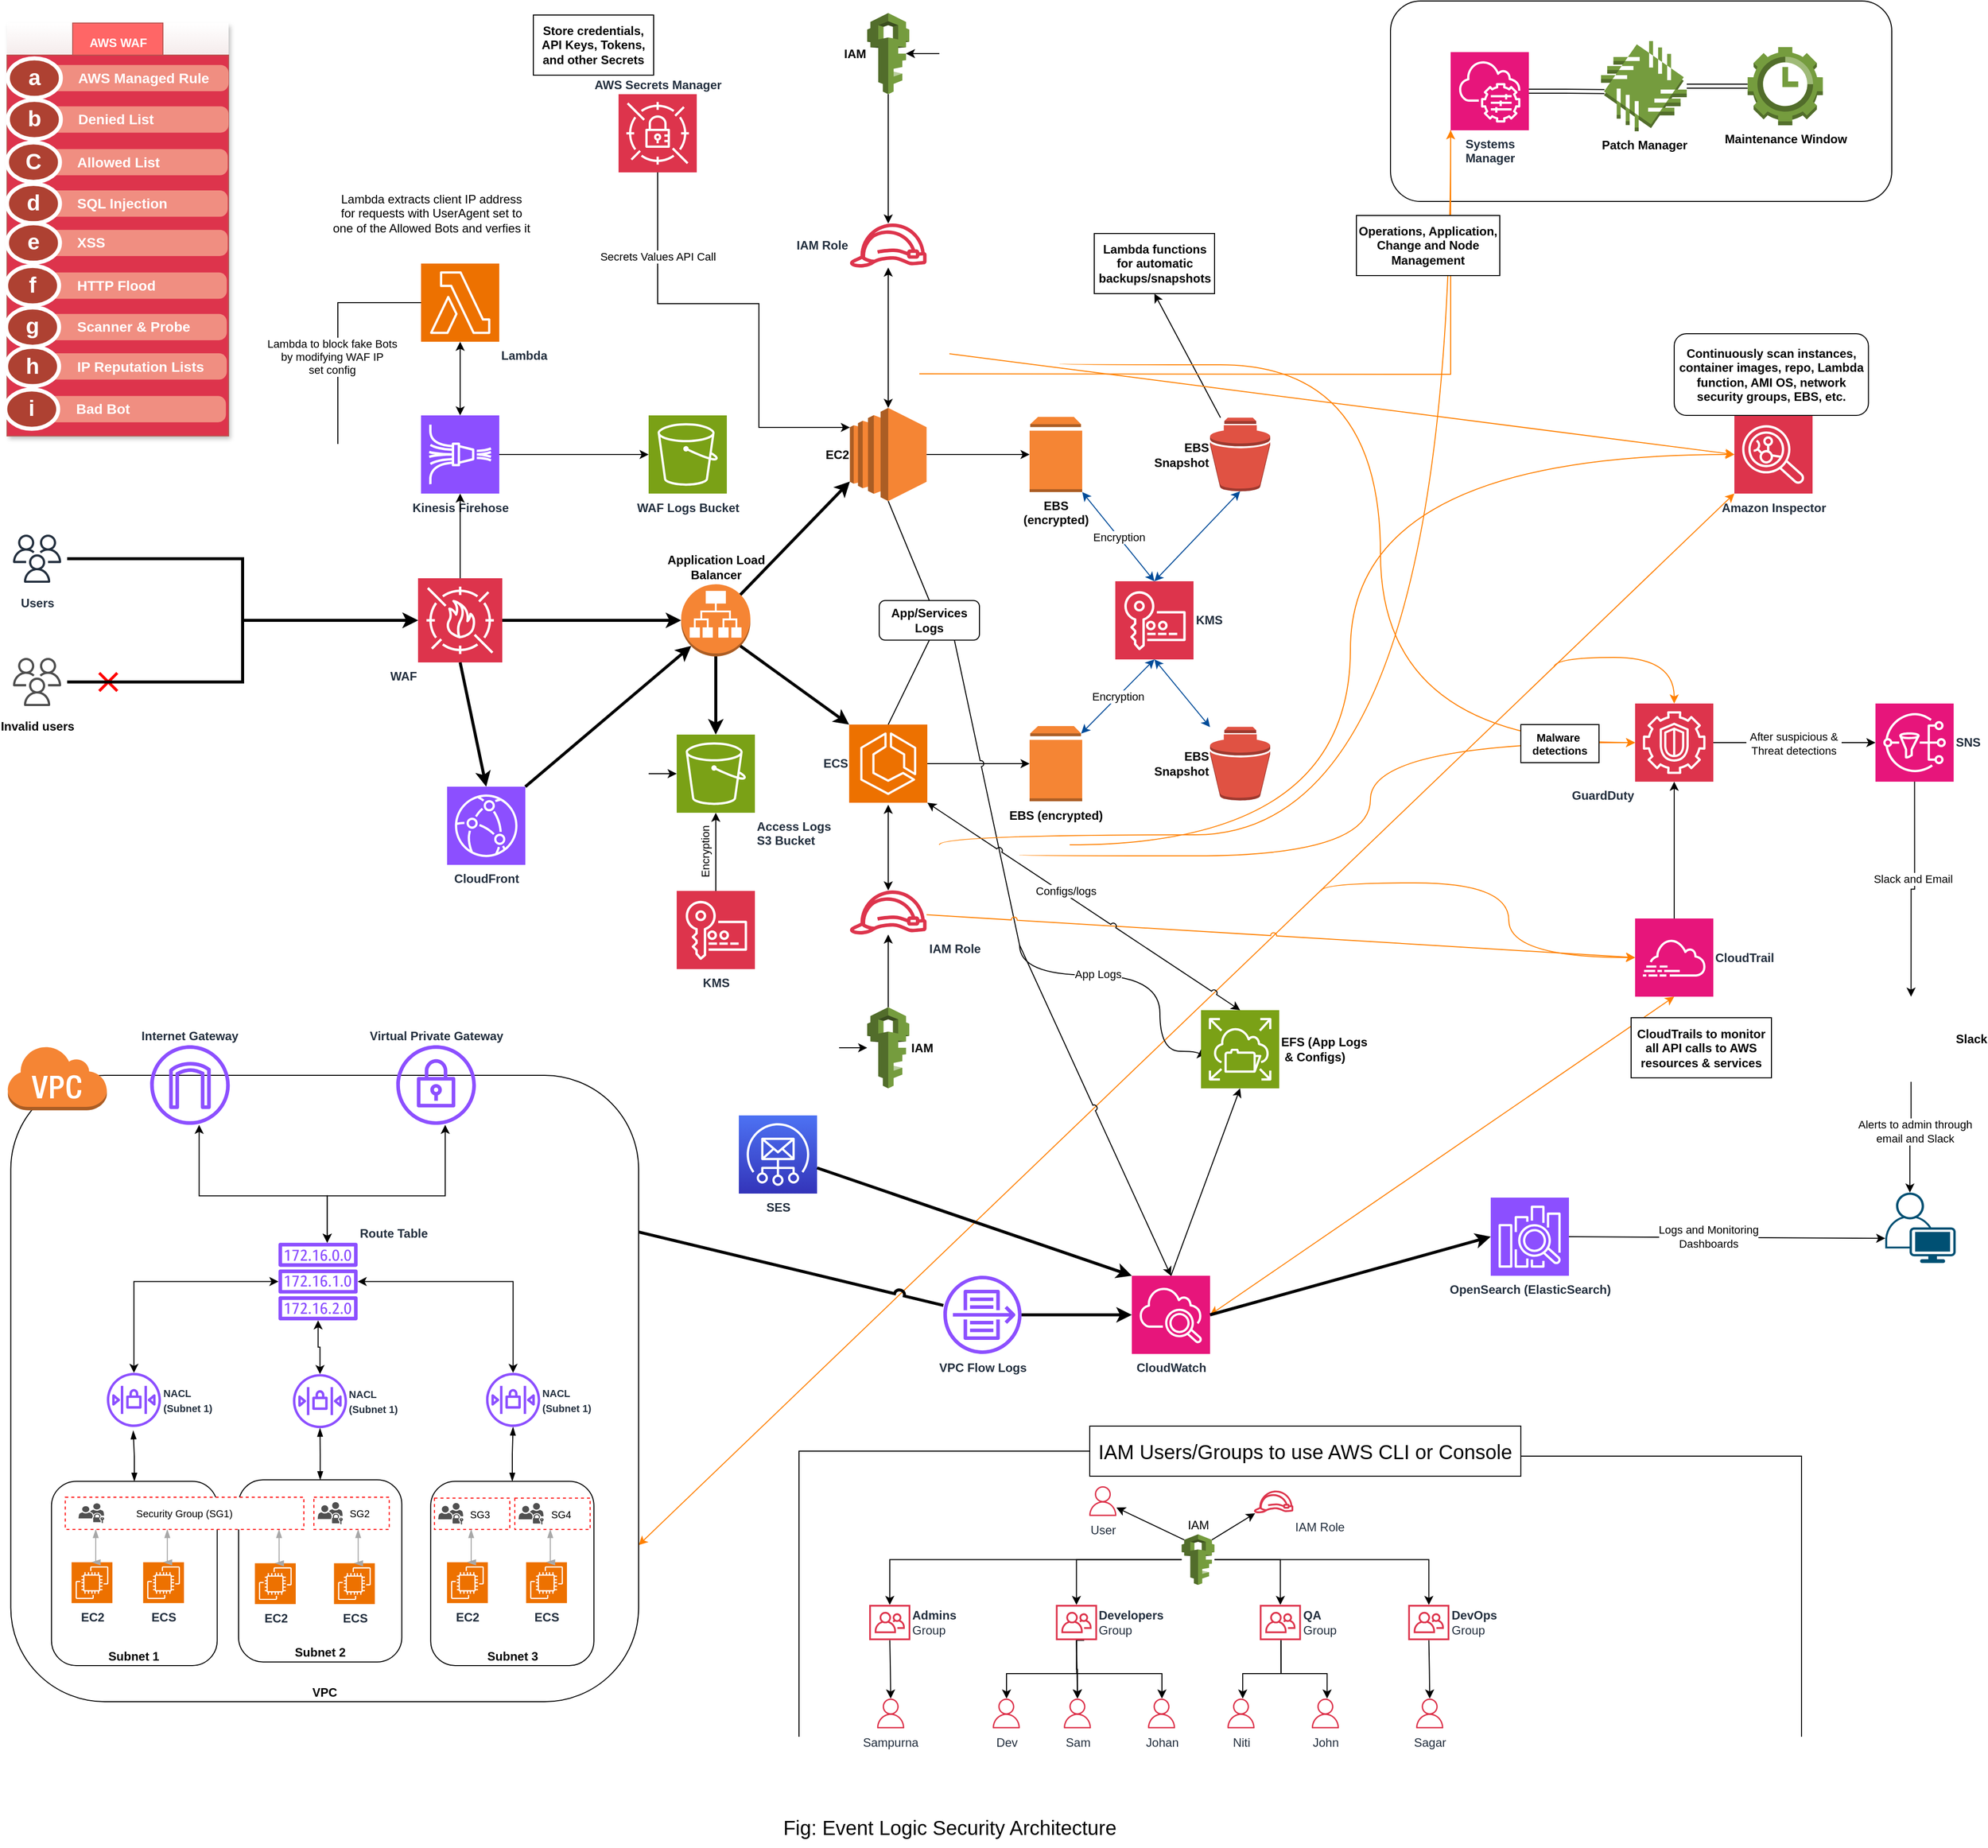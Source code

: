 <mxfile version="24.6.4" type="github">
  <diagram name="Page-1" id="A__zvCagF0eY3WS7tyB6">
    <mxGraphModel dx="2272" dy="2650" grid="0" gridSize="10" guides="1" tooltips="1" connect="1" arrows="1" fold="1" page="0" pageScale="1" pageWidth="1169" pageHeight="827" math="0" shadow="0">
      <root>
        <mxCell id="0" />
        <mxCell id="1" parent="0" />
        <mxCell id="0l8ly5xjkJDx8_FplQ_L-523" value="" style="rounded=1;whiteSpace=wrap;html=1;textShadow=0;" parent="1" vertex="1">
          <mxGeometry x="1440" y="-982" width="500" height="200" as="geometry" />
        </mxCell>
        <mxCell id="0l8ly5xjkJDx8_FplQ_L-272" style="rounded=0;orthogonalLoop=1;jettySize=auto;html=1;exitX=1;exitY=0.75;exitDx=0;exitDy=0;entryX=0;entryY=1;entryDx=0;entryDy=0;entryPerimeter=0;startArrow=classic;startFill=1;jumpStyle=arc;strokeColor=#FF8000;textShadow=0;" parent="1" source="0l8ly5xjkJDx8_FplQ_L-101" target="0l8ly5xjkJDx8_FplQ_L-269" edge="1">
          <mxGeometry relative="1" as="geometry">
            <mxPoint x="1400" y="-710" as="targetPoint" />
          </mxGeometry>
        </mxCell>
        <mxCell id="0l8ly5xjkJDx8_FplQ_L-275" style="rounded=0;orthogonalLoop=1;jettySize=auto;html=1;exitX=1;exitY=0.25;exitDx=0;exitDy=0;endArrow=none;endFill=0;jumpStyle=arc;strokeWidth=3;textShadow=0;" parent="1" source="0l8ly5xjkJDx8_FplQ_L-101" target="0l8ly5xjkJDx8_FplQ_L-273" edge="1">
          <mxGeometry relative="1" as="geometry" />
        </mxCell>
        <mxCell id="0l8ly5xjkJDx8_FplQ_L-200" value="&lt;b&gt;Users&lt;/b&gt;" style="sketch=0;outlineConnect=0;fontColor=#232F3E;gradientColor=none;strokeColor=#232F3E;fillColor=#ffffff;dashed=0;verticalLabelPosition=bottom;verticalAlign=top;align=center;html=1;fontSize=12;fontStyle=0;aspect=fixed;shape=mxgraph.aws4.resourceIcon;resIcon=mxgraph.aws4.users;textShadow=0;" parent="1" vertex="1">
          <mxGeometry x="60" y="-455.5" width="60" height="60" as="geometry" />
        </mxCell>
        <mxCell id="0l8ly5xjkJDx8_FplQ_L-201" value="&lt;b&gt;Invalid users&lt;/b&gt;" style="outlineConnect=0;dashed=0;verticalLabelPosition=bottom;verticalAlign=top;align=center;html=1;fontSize=12;fontStyle=0;aspect=fixed;shape=mxgraph.aws4.resourceIcon;resIcon=mxgraph.aws4.users;fillStyle=solid;strokeColor=#4D4D4D;textShadow=0;" parent="1" vertex="1">
          <mxGeometry x="60" y="-332.5" width="60" height="60" as="geometry" />
        </mxCell>
        <mxCell id="0l8ly5xjkJDx8_FplQ_L-210" style="edgeStyle=orthogonalEdgeStyle;rounded=0;orthogonalLoop=1;jettySize=auto;html=1;strokeWidth=3;textShadow=0;" parent="1" source="0l8ly5xjkJDx8_FplQ_L-202" target="0l8ly5xjkJDx8_FplQ_L-208" edge="1">
          <mxGeometry relative="1" as="geometry" />
        </mxCell>
        <mxCell id="0l8ly5xjkJDx8_FplQ_L-202" value="&lt;b&gt;WAF&lt;/b&gt;" style="sketch=0;points=[[0,0,0],[0.25,0,0],[0.5,0,0],[0.75,0,0],[1,0,0],[0,1,0],[0.25,1,0],[0.5,1,0],[0.75,1,0],[1,1,0],[0,0.25,0],[0,0.5,0],[0,0.75,0],[1,0.25,0],[1,0.5,0],[1,0.75,0]];outlineConnect=0;fontColor=#232F3E;fillColor=#DD344C;strokeColor=#ffffff;dashed=0;verticalLabelPosition=bottom;verticalAlign=top;align=right;html=1;fontSize=12;fontStyle=0;aspect=fixed;shape=mxgraph.aws4.resourceIcon;resIcon=mxgraph.aws4.waf;textShadow=0;labelPosition=left;" parent="1" vertex="1">
          <mxGeometry x="470" y="-406" width="84" height="84" as="geometry" />
        </mxCell>
        <mxCell id="0l8ly5xjkJDx8_FplQ_L-207" value="" style="shape=mxgraph.mockup.markup.redX;fillColor=#ff0000;html=1;shadow=0;whiteSpace=wrap;strokeColor=none;textShadow=0;" parent="1" vertex="1">
          <mxGeometry x="151" y="-312.5" width="20" height="20" as="geometry" />
        </mxCell>
        <mxCell id="0l8ly5xjkJDx8_FplQ_L-208" value="&lt;b&gt;Application Load&lt;/b&gt;&lt;div&gt;&lt;b&gt;Balancer&lt;/b&gt;&lt;/div&gt;" style="outlineConnect=0;dashed=0;verticalLabelPosition=top;verticalAlign=bottom;align=center;html=1;shape=mxgraph.aws3.application_load_balancer;fillColor=#F58534;gradientColor=none;labelPosition=center;textShadow=0;" parent="1" vertex="1">
          <mxGeometry x="732.5" y="-400" width="69" height="72" as="geometry" />
        </mxCell>
        <mxCell id="0l8ly5xjkJDx8_FplQ_L-254" style="edgeStyle=orthogonalEdgeStyle;rounded=0;orthogonalLoop=1;jettySize=auto;html=1;startArrow=classic;startFill=1;endArrow=none;endFill=0;textShadow=0;" parent="1" source="0l8ly5xjkJDx8_FplQ_L-214" edge="1">
          <mxGeometry relative="1" as="geometry">
            <mxPoint x="700" y="-211" as="targetPoint" />
          </mxGeometry>
        </mxCell>
        <mxCell id="0l8ly5xjkJDx8_FplQ_L-214" value="&lt;b&gt;Access Logs&lt;/b&gt;&lt;div&gt;&lt;b&gt;S3 Bucket&lt;/b&gt;&lt;/div&gt;" style="sketch=0;points=[[0,0,0],[0.25,0,0],[0.5,0,0],[0.75,0,0],[1,0,0],[0,1,0],[0.25,1,0],[0.5,1,0],[0.75,1,0],[1,1,0],[0,0.25,0],[0,0.5,0],[0,0.75,0],[1,0.25,0],[1,0.5,0],[1,0.75,0]];outlineConnect=0;fontColor=#232F3E;fillColor=#7AA116;strokeColor=#ffffff;dashed=0;verticalLabelPosition=bottom;verticalAlign=top;align=left;html=1;fontSize=12;fontStyle=0;aspect=fixed;shape=mxgraph.aws4.resourceIcon;resIcon=mxgraph.aws4.s3;labelPosition=right;textShadow=0;" parent="1" vertex="1">
          <mxGeometry x="728" y="-250" width="78" height="78" as="geometry" />
        </mxCell>
        <mxCell id="0l8ly5xjkJDx8_FplQ_L-216" style="edgeStyle=orthogonalEdgeStyle;rounded=0;orthogonalLoop=1;jettySize=auto;html=1;exitX=0.5;exitY=1;exitDx=0;exitDy=0;exitPerimeter=0;entryX=0.5;entryY=0;entryDx=0;entryDy=0;entryPerimeter=0;strokeWidth=3;textShadow=0;" parent="1" source="0l8ly5xjkJDx8_FplQ_L-208" target="0l8ly5xjkJDx8_FplQ_L-214" edge="1">
          <mxGeometry relative="1" as="geometry" />
        </mxCell>
        <mxCell id="0l8ly5xjkJDx8_FplQ_L-217" style="edgeStyle=orthogonalEdgeStyle;rounded=0;orthogonalLoop=1;jettySize=auto;html=1;entryX=0;entryY=0.5;entryDx=0;entryDy=0;entryPerimeter=0;strokeWidth=3;textShadow=0;" parent="1" source="0l8ly5xjkJDx8_FplQ_L-201" target="0l8ly5xjkJDx8_FplQ_L-202" edge="1">
          <mxGeometry relative="1" as="geometry" />
        </mxCell>
        <mxCell id="0l8ly5xjkJDx8_FplQ_L-218" style="edgeStyle=orthogonalEdgeStyle;rounded=0;orthogonalLoop=1;jettySize=auto;html=1;entryX=0;entryY=0.5;entryDx=0;entryDy=0;entryPerimeter=0;strokeWidth=3;textShadow=0;" parent="1" source="0l8ly5xjkJDx8_FplQ_L-200" target="0l8ly5xjkJDx8_FplQ_L-202" edge="1">
          <mxGeometry relative="1" as="geometry" />
        </mxCell>
        <mxCell id="0l8ly5xjkJDx8_FplQ_L-220" style="edgeStyle=orthogonalEdgeStyle;rounded=0;orthogonalLoop=1;jettySize=auto;html=1;exitX=0.5;exitY=1;exitDx=0;exitDy=0;exitPerimeter=0;entryX=0.5;entryY=0;entryDx=0;entryDy=0;entryPerimeter=0;endArrow=none;endFill=0;startArrow=classic;startFill=1;textShadow=0;" parent="1" source="0l8ly5xjkJDx8_FplQ_L-214" target="0l8ly5xjkJDx8_FplQ_L-271" edge="1">
          <mxGeometry relative="1" as="geometry">
            <mxPoint x="767" y="-100" as="targetPoint" />
          </mxGeometry>
        </mxCell>
        <mxCell id="0l8ly5xjkJDx8_FplQ_L-221" value="Encryption" style="edgeLabel;html=1;align=center;verticalAlign=middle;resizable=0;points=[];rotation=270;textShadow=0;" parent="0l8ly5xjkJDx8_FplQ_L-220" vertex="1" connectable="0">
          <mxGeometry x="-0.02" y="-5" relative="1" as="geometry">
            <mxPoint x="-6" y="1" as="offset" />
          </mxGeometry>
        </mxCell>
        <mxCell id="0l8ly5xjkJDx8_FplQ_L-256" style="rounded=0;orthogonalLoop=1;jettySize=auto;html=1;exitX=0.5;exitY=0;exitDx=0;exitDy=0;exitPerimeter=0;entryX=0.5;entryY=1;entryDx=0;entryDy=0;endArrow=none;endFill=0;textShadow=0;" parent="1" source="0l8ly5xjkJDx8_FplQ_L-222" target="0l8ly5xjkJDx8_FplQ_L-247" edge="1">
          <mxGeometry relative="1" as="geometry" />
        </mxCell>
        <mxCell id="0l8ly5xjkJDx8_FplQ_L-222" value="&lt;b&gt;ECS&lt;/b&gt;" style="sketch=0;points=[[0,0,0],[0.25,0,0],[0.5,0,0],[0.75,0,0],[1,0,0],[0,1,0],[0.25,1,0],[0.5,1,0],[0.75,1,0],[1,1,0],[0,0.25,0],[0,0.5,0],[0,0.75,0],[1,0.25,0],[1,0.5,0],[1,0.75,0]];outlineConnect=0;fontColor=#232F3E;fillColor=#ED7100;strokeColor=#ffffff;dashed=0;verticalLabelPosition=middle;verticalAlign=middle;align=right;html=1;fontSize=12;fontStyle=0;aspect=fixed;shape=mxgraph.aws4.resourceIcon;resIcon=mxgraph.aws4.ecs;labelPosition=left;textShadow=0;" parent="1" vertex="1">
          <mxGeometry x="900" y="-260" width="78" height="78" as="geometry" />
        </mxCell>
        <mxCell id="0l8ly5xjkJDx8_FplQ_L-223" style="rounded=0;orthogonalLoop=1;jettySize=auto;html=1;exitX=0.855;exitY=0.855;exitDx=0;exitDy=0;exitPerimeter=0;entryX=0;entryY=0;entryDx=0;entryDy=0;entryPerimeter=0;strokeWidth=3;textShadow=0;" parent="1" source="0l8ly5xjkJDx8_FplQ_L-208" target="0l8ly5xjkJDx8_FplQ_L-222" edge="1">
          <mxGeometry relative="1" as="geometry" />
        </mxCell>
        <mxCell id="0l8ly5xjkJDx8_FplQ_L-251" style="edgeStyle=orthogonalEdgeStyle;rounded=0;orthogonalLoop=1;jettySize=auto;html=1;exitX=0.5;exitY=0;exitDx=0;exitDy=0;exitPerimeter=0;startArrow=classic;startFill=1;textShadow=0;" parent="1" source="0l8ly5xjkJDx8_FplQ_L-224" target="0l8ly5xjkJDx8_FplQ_L-232" edge="1">
          <mxGeometry relative="1" as="geometry" />
        </mxCell>
        <mxCell id="0l8ly5xjkJDx8_FplQ_L-257" style="rounded=0;orthogonalLoop=1;jettySize=auto;html=1;exitX=0.5;exitY=1;exitDx=0;exitDy=0;exitPerimeter=0;entryX=0.5;entryY=0;entryDx=0;entryDy=0;endArrow=none;endFill=0;textShadow=0;" parent="1" source="0l8ly5xjkJDx8_FplQ_L-224" target="0l8ly5xjkJDx8_FplQ_L-247" edge="1">
          <mxGeometry relative="1" as="geometry" />
        </mxCell>
        <mxCell id="0l8ly5xjkJDx8_FplQ_L-224" value="&lt;b&gt;EC2&lt;/b&gt;" style="outlineConnect=0;dashed=0;verticalLabelPosition=middle;verticalAlign=middle;align=right;html=1;shape=mxgraph.aws3.ec2;fillColor=#F58534;gradientColor=none;labelPosition=left;textShadow=0;" parent="1" vertex="1">
          <mxGeometry x="900.75" y="-576" width="76.5" height="93" as="geometry" />
        </mxCell>
        <mxCell id="0l8ly5xjkJDx8_FplQ_L-226" style="rounded=0;orthogonalLoop=1;jettySize=auto;html=1;exitX=0.855;exitY=0.145;exitDx=0;exitDy=0;exitPerimeter=0;entryX=0;entryY=0.79;entryDx=0;entryDy=0;entryPerimeter=0;strokeWidth=3;textShadow=0;" parent="1" source="0l8ly5xjkJDx8_FplQ_L-208" target="0l8ly5xjkJDx8_FplQ_L-224" edge="1">
          <mxGeometry relative="1" as="geometry" />
        </mxCell>
        <mxCell id="0l8ly5xjkJDx8_FplQ_L-522" style="edgeStyle=orthogonalEdgeStyle;rounded=0;orthogonalLoop=1;jettySize=auto;html=1;exitX=0.92;exitY=0.5;exitDx=0;exitDy=0;exitPerimeter=0;endArrow=none;endFill=0;startArrow=classic;startFill=1;textShadow=0;" parent="1" source="0l8ly5xjkJDx8_FplQ_L-227" edge="1">
          <mxGeometry relative="1" as="geometry">
            <mxPoint x="990" y="-929.889" as="targetPoint" />
          </mxGeometry>
        </mxCell>
        <mxCell id="0l8ly5xjkJDx8_FplQ_L-227" value="&lt;b&gt;IAM&lt;/b&gt;" style="outlineConnect=0;dashed=0;verticalLabelPosition=middle;verticalAlign=middle;align=right;html=1;shape=mxgraph.aws3.iam;fillColor=#759C3E;gradientColor=none;labelPosition=left;textShadow=0;" parent="1" vertex="1">
          <mxGeometry x="918" y="-970" width="42" height="81" as="geometry" />
        </mxCell>
        <mxCell id="0l8ly5xjkJDx8_FplQ_L-231" style="edgeStyle=orthogonalEdgeStyle;rounded=0;orthogonalLoop=1;jettySize=auto;html=1;exitX=0.5;exitY=0;exitDx=0;exitDy=0;exitPerimeter=0;textShadow=0;" parent="1" source="0l8ly5xjkJDx8_FplQ_L-228" target="0l8ly5xjkJDx8_FplQ_L-229" edge="1">
          <mxGeometry relative="1" as="geometry" />
        </mxCell>
        <mxCell id="0l8ly5xjkJDx8_FplQ_L-249" style="edgeStyle=orthogonalEdgeStyle;rounded=0;orthogonalLoop=1;jettySize=auto;html=1;startArrow=classic;startFill=1;endArrow=none;endFill=0;textShadow=0;" parent="1" source="0l8ly5xjkJDx8_FplQ_L-228" edge="1">
          <mxGeometry relative="1" as="geometry">
            <mxPoint x="890" y="62.5" as="targetPoint" />
          </mxGeometry>
        </mxCell>
        <mxCell id="0l8ly5xjkJDx8_FplQ_L-228" value="&lt;b&gt;IAM&lt;/b&gt;" style="outlineConnect=0;dashed=0;verticalLabelPosition=middle;verticalAlign=middle;align=left;html=1;shape=mxgraph.aws3.iam;fillColor=#759C3E;gradientColor=none;labelPosition=right;textShadow=0;" parent="1" vertex="1">
          <mxGeometry x="918" y="22" width="42" height="81" as="geometry" />
        </mxCell>
        <mxCell id="0l8ly5xjkJDx8_FplQ_L-250" style="edgeStyle=orthogonalEdgeStyle;rounded=0;orthogonalLoop=1;jettySize=auto;html=1;startArrow=classic;startFill=1;textShadow=0;" parent="1" source="0l8ly5xjkJDx8_FplQ_L-229" edge="1">
          <mxGeometry relative="1" as="geometry">
            <mxPoint x="939" y="-180" as="targetPoint" />
          </mxGeometry>
        </mxCell>
        <mxCell id="0l8ly5xjkJDx8_FplQ_L-229" value="&lt;b&gt;IAM Role&lt;/b&gt;" style="sketch=0;outlineConnect=0;fontColor=#232F3E;gradientColor=none;fillColor=#DD344C;strokeColor=none;dashed=0;verticalLabelPosition=bottom;verticalAlign=top;align=left;html=1;fontSize=12;fontStyle=0;aspect=fixed;pointerEvents=1;shape=mxgraph.aws4.role;labelPosition=right;textShadow=0;" parent="1" vertex="1">
          <mxGeometry x="900" y="-94.5" width="78" height="44" as="geometry" />
        </mxCell>
        <mxCell id="0l8ly5xjkJDx8_FplQ_L-232" value="&lt;b&gt;IAM Role&lt;/b&gt;" style="sketch=0;outlineConnect=0;fontColor=#232F3E;gradientColor=none;fillColor=#DD344C;strokeColor=none;dashed=0;verticalLabelPosition=middle;verticalAlign=middle;align=right;html=1;fontSize=12;fontStyle=0;aspect=fixed;pointerEvents=1;shape=mxgraph.aws4.role;labelPosition=left;textShadow=0;" parent="1" vertex="1">
          <mxGeometry x="900" y="-760" width="78" height="44" as="geometry" />
        </mxCell>
        <mxCell id="0l8ly5xjkJDx8_FplQ_L-235" value="&lt;b&gt;EBS&lt;/b&gt;&lt;div&gt;&lt;b&gt;(encrypted)&lt;/b&gt;&lt;/div&gt;" style="outlineConnect=0;dashed=0;verticalLabelPosition=bottom;verticalAlign=top;align=center;html=1;shape=mxgraph.aws3.volume;fillColor=#F58534;gradientColor=none;textShadow=0;" parent="1" vertex="1">
          <mxGeometry x="1080" y="-567" width="52.5" height="75" as="geometry" />
        </mxCell>
        <mxCell id="0l8ly5xjkJDx8_FplQ_L-246" style="rounded=0;orthogonalLoop=1;jettySize=auto;html=1;startArrow=classic;startFill=1;exitX=0.5;exitY=1;exitDx=0;exitDy=0;exitPerimeter=0;strokeColor=#004C99;textShadow=0;" parent="1" source="0l8ly5xjkJDx8_FplQ_L-270" target="0l8ly5xjkJDx8_FplQ_L-243" edge="1">
          <mxGeometry relative="1" as="geometry">
            <mxPoint x="1208" y="-317" as="sourcePoint" />
          </mxGeometry>
        </mxCell>
        <mxCell id="0l8ly5xjkJDx8_FplQ_L-237" value="&lt;b&gt;EBS (encrypted)&lt;/b&gt;" style="outlineConnect=0;dashed=0;verticalLabelPosition=bottom;verticalAlign=top;align=center;html=1;shape=mxgraph.aws3.volume;fillColor=#F58534;gradientColor=none;textShadow=0;" parent="1" vertex="1">
          <mxGeometry x="1080" y="-258.5" width="52.5" height="75" as="geometry" />
        </mxCell>
        <mxCell id="0l8ly5xjkJDx8_FplQ_L-238" style="edgeStyle=orthogonalEdgeStyle;rounded=0;orthogonalLoop=1;jettySize=auto;html=1;exitX=1;exitY=0.5;exitDx=0;exitDy=0;exitPerimeter=0;entryX=0;entryY=0.5;entryDx=0;entryDy=0;entryPerimeter=0;textShadow=0;" parent="1" source="0l8ly5xjkJDx8_FplQ_L-222" target="0l8ly5xjkJDx8_FplQ_L-237" edge="1">
          <mxGeometry relative="1" as="geometry" />
        </mxCell>
        <mxCell id="0l8ly5xjkJDx8_FplQ_L-239" value="Encryption" style="rounded=0;orthogonalLoop=1;jettySize=auto;html=1;entryX=0.98;entryY=0.1;entryDx=0;entryDy=0;entryPerimeter=0;startArrow=classic;startFill=1;exitX=0.5;exitY=1;exitDx=0;exitDy=0;exitPerimeter=0;strokeColor=#004C99;textShadow=0;" parent="1" source="0l8ly5xjkJDx8_FplQ_L-270" target="0l8ly5xjkJDx8_FplQ_L-237" edge="1">
          <mxGeometry relative="1" as="geometry">
            <mxPoint x="1208" y="-317" as="sourcePoint" />
          </mxGeometry>
        </mxCell>
        <mxCell id="0l8ly5xjkJDx8_FplQ_L-240" value="Encryption" style="rounded=0;orthogonalLoop=1;jettySize=auto;html=1;exitX=0.5;exitY=0;exitDx=0;exitDy=0;exitPerimeter=0;entryX=1;entryY=1;entryDx=0;entryDy=0;entryPerimeter=0;startArrow=classic;startFill=1;strokeColor=#004C99;textShadow=0;" parent="1" source="0l8ly5xjkJDx8_FplQ_L-270" target="0l8ly5xjkJDx8_FplQ_L-235" edge="1">
          <mxGeometry relative="1" as="geometry">
            <mxPoint x="1208.25" y="-410.5" as="sourcePoint" />
          </mxGeometry>
        </mxCell>
        <mxCell id="0l8ly5xjkJDx8_FplQ_L-241" style="edgeStyle=orthogonalEdgeStyle;rounded=0;orthogonalLoop=1;jettySize=auto;html=1;exitX=1;exitY=0.5;exitDx=0;exitDy=0;exitPerimeter=0;entryX=0;entryY=0.5;entryDx=0;entryDy=0;entryPerimeter=0;textShadow=0;" parent="1" source="0l8ly5xjkJDx8_FplQ_L-224" target="0l8ly5xjkJDx8_FplQ_L-235" edge="1">
          <mxGeometry relative="1" as="geometry" />
        </mxCell>
        <mxCell id="0l8ly5xjkJDx8_FplQ_L-521" style="rounded=0;orthogonalLoop=1;jettySize=auto;html=1;entryX=0.5;entryY=1;entryDx=0;entryDy=0;textShadow=0;" parent="1" source="0l8ly5xjkJDx8_FplQ_L-242" target="0l8ly5xjkJDx8_FplQ_L-466" edge="1">
          <mxGeometry relative="1" as="geometry" />
        </mxCell>
        <mxCell id="0l8ly5xjkJDx8_FplQ_L-242" value="&lt;b&gt;EBS&lt;/b&gt;&lt;div&gt;&lt;b&gt;Snapshot&lt;/b&gt;&lt;/div&gt;" style="outlineConnect=0;dashed=0;verticalLabelPosition=middle;verticalAlign=middle;align=right;html=1;shape=mxgraph.aws3.snapshot;fillColor=#E05243;gradientColor=none;labelPosition=left;textShadow=0;" parent="1" vertex="1">
          <mxGeometry x="1260" y="-566.25" width="60" height="73.5" as="geometry" />
        </mxCell>
        <mxCell id="0l8ly5xjkJDx8_FplQ_L-243" value="&lt;b&gt;EBS&lt;/b&gt;&lt;div&gt;&lt;b&gt;Snapshot&lt;/b&gt;&lt;/div&gt;" style="outlineConnect=0;dashed=0;verticalLabelPosition=middle;verticalAlign=middle;align=right;html=1;shape=mxgraph.aws3.snapshot;fillColor=#E05243;gradientColor=none;labelPosition=left;textShadow=0;" parent="1" vertex="1">
          <mxGeometry x="1260" y="-257.75" width="60" height="73.5" as="geometry" />
        </mxCell>
        <mxCell id="0l8ly5xjkJDx8_FplQ_L-244" style="rounded=0;orthogonalLoop=1;jettySize=auto;html=1;exitX=0.5;exitY=0;exitDx=0;exitDy=0;exitPerimeter=0;entryX=0.5;entryY=1;entryDx=0;entryDy=0;entryPerimeter=0;startArrow=classic;startFill=1;strokeColor=#004C99;textShadow=0;" parent="1" source="0l8ly5xjkJDx8_FplQ_L-270" target="0l8ly5xjkJDx8_FplQ_L-242" edge="1">
          <mxGeometry relative="1" as="geometry">
            <mxPoint x="1208.25" y="-410.5" as="sourcePoint" />
          </mxGeometry>
        </mxCell>
        <mxCell id="0l8ly5xjkJDx8_FplQ_L-247" value="&lt;b&gt;App/Services Logs&lt;/b&gt;" style="rounded=1;whiteSpace=wrap;html=1;textShadow=0;" parent="1" vertex="1">
          <mxGeometry x="930" y="-383.75" width="100" height="39.5" as="geometry" />
        </mxCell>
        <mxCell id="0l8ly5xjkJDx8_FplQ_L-277" style="rounded=0;orthogonalLoop=1;jettySize=auto;html=1;exitX=0.5;exitY=0;exitDx=0;exitDy=0;exitPerimeter=0;entryX=0.5;entryY=1;entryDx=0;entryDy=0;entryPerimeter=0;textShadow=0;" parent="1" source="0l8ly5xjkJDx8_FplQ_L-284" target="0l8ly5xjkJDx8_FplQ_L-532" edge="1">
          <mxGeometry relative="1" as="geometry">
            <mxPoint x="1218.875" y="253.5" as="sourcePoint" />
            <mxPoint x="1269.111" y="113" as="targetPoint" />
          </mxGeometry>
        </mxCell>
        <mxCell id="0l8ly5xjkJDx8_FplQ_L-252" style="edgeStyle=orthogonalEdgeStyle;rounded=0;orthogonalLoop=1;jettySize=auto;html=1;entryX=0.5;entryY=1;entryDx=0;entryDy=0;entryPerimeter=0;startArrow=classic;startFill=1;endArrow=none;endFill=0;textShadow=0;" parent="1" source="0l8ly5xjkJDx8_FplQ_L-232" target="0l8ly5xjkJDx8_FplQ_L-227" edge="1">
          <mxGeometry relative="1" as="geometry" />
        </mxCell>
        <mxCell id="0l8ly5xjkJDx8_FplQ_L-255" style="rounded=0;orthogonalLoop=1;jettySize=auto;html=1;exitX=0.75;exitY=1;exitDx=0;exitDy=0;entryX=0.5;entryY=0;entryDx=0;entryDy=0;entryPerimeter=0;jumpStyle=arc;textShadow=0;" parent="1" source="0l8ly5xjkJDx8_FplQ_L-247" target="0l8ly5xjkJDx8_FplQ_L-284" edge="1">
          <mxGeometry relative="1" as="geometry">
            <mxPoint x="1218.875" y="253.5" as="targetPoint" />
            <Array as="points">
              <mxPoint x="1070" y="-40" />
            </Array>
          </mxGeometry>
        </mxCell>
        <mxCell id="0l8ly5xjkJDx8_FplQ_L-421" style="rounded=0;orthogonalLoop=1;jettySize=auto;html=1;exitX=0;exitY=0.5;exitDx=0;exitDy=0;exitPerimeter=0;endArrow=none;endFill=0;startArrow=classic;startFill=1;edgeStyle=orthogonalEdgeStyle;curved=1;textShadow=0;" parent="1" source="0l8ly5xjkJDx8_FplQ_L-532" edge="1">
          <mxGeometry relative="1" as="geometry">
            <mxPoint x="1070" y="-40" as="targetPoint" />
            <mxPoint x="1252.68" y="66.5" as="sourcePoint" />
            <Array as="points">
              <mxPoint x="1251" y="66" />
              <mxPoint x="1210" y="66" />
              <mxPoint x="1210" y="-10" />
              <mxPoint x="1070" y="-10" />
            </Array>
          </mxGeometry>
        </mxCell>
        <mxCell id="0l8ly5xjkJDx8_FplQ_L-422" value="App Logs" style="edgeLabel;html=1;align=center;verticalAlign=middle;resizable=0;points=[];textShadow=0;" parent="0l8ly5xjkJDx8_FplQ_L-421" vertex="1" connectable="0">
          <mxGeometry x="0.263" y="-1" relative="1" as="geometry">
            <mxPoint x="1" as="offset" />
          </mxGeometry>
        </mxCell>
        <mxCell id="0l8ly5xjkJDx8_FplQ_L-262" style="rounded=0;orthogonalLoop=1;jettySize=auto;html=1;entryX=0;entryY=0.5;entryDx=0;entryDy=0;entryPerimeter=0;jumpStyle=arc;strokeColor=#FF8000;textShadow=0;" parent="1" source="0l8ly5xjkJDx8_FplQ_L-229" target="0l8ly5xjkJDx8_FplQ_L-285" edge="1">
          <mxGeometry relative="1" as="geometry">
            <mxPoint x="1590.75" y="-53.5" as="targetPoint" />
          </mxGeometry>
        </mxCell>
        <mxCell id="0l8ly5xjkJDx8_FplQ_L-263" value="&lt;b&gt;GuardDuty&lt;/b&gt;" style="sketch=0;points=[[0,0,0],[0.25,0,0],[0.5,0,0],[0.75,0,0],[1,0,0],[0,1,0],[0.25,1,0],[0.5,1,0],[0.75,1,0],[1,1,0],[0,0.25,0],[0,0.5,0],[0,0.75,0],[1,0.25,0],[1,0.5,0],[1,0.75,0]];outlineConnect=0;fontColor=#232F3E;fillColor=#DD344C;strokeColor=#ffffff;dashed=0;verticalLabelPosition=bottom;verticalAlign=top;align=right;html=1;fontSize=12;fontStyle=0;aspect=fixed;shape=mxgraph.aws4.resourceIcon;resIcon=mxgraph.aws4.guardduty;labelPosition=left;textShadow=0;" parent="1" vertex="1">
          <mxGeometry x="1684" y="-281" width="78" height="78" as="geometry" />
        </mxCell>
        <mxCell id="0l8ly5xjkJDx8_FplQ_L-264" style="rounded=0;orthogonalLoop=1;jettySize=auto;html=1;exitX=0.5;exitY=0;exitDx=0;exitDy=0;exitPerimeter=0;entryX=0.5;entryY=1;entryDx=0;entryDy=0;entryPerimeter=0;textShadow=0;" parent="1" source="0l8ly5xjkJDx8_FplQ_L-285" target="0l8ly5xjkJDx8_FplQ_L-263" edge="1">
          <mxGeometry relative="1" as="geometry">
            <mxPoint x="1723" y="-74" as="sourcePoint" />
          </mxGeometry>
        </mxCell>
        <mxCell id="0l8ly5xjkJDx8_FplQ_L-280" style="edgeStyle=orthogonalEdgeStyle;rounded=0;orthogonalLoop=1;jettySize=auto;html=1;entryX=0.5;entryY=0;entryDx=0;entryDy=0;exitX=0.5;exitY=1;exitDx=0;exitDy=0;exitPerimeter=0;textShadow=0;" parent="1" source="0l8ly5xjkJDx8_FplQ_L-281" target="0l8ly5xjkJDx8_FplQ_L-279" edge="1">
          <mxGeometry relative="1" as="geometry">
            <mxPoint x="1959.3" y="-228.75" as="sourcePoint" />
          </mxGeometry>
        </mxCell>
        <mxCell id="0l8ly5xjkJDx8_FplQ_L-294" value="Slack and Email" style="edgeLabel;html=1;align=center;verticalAlign=middle;resizable=0;points=[];textShadow=0;" parent="0l8ly5xjkJDx8_FplQ_L-280" vertex="1" connectable="0">
          <mxGeometry x="-0.11" y="-2" relative="1" as="geometry">
            <mxPoint as="offset" />
          </mxGeometry>
        </mxCell>
        <mxCell id="0l8ly5xjkJDx8_FplQ_L-266" style="edgeStyle=orthogonalEdgeStyle;rounded=0;orthogonalLoop=1;jettySize=auto;html=1;entryX=0;entryY=0.5;entryDx=0;entryDy=0;entryPerimeter=0;textShadow=0;" parent="1" source="0l8ly5xjkJDx8_FplQ_L-263" target="0l8ly5xjkJDx8_FplQ_L-281" edge="1">
          <mxGeometry relative="1" as="geometry">
            <mxPoint x="1921" y="-268.53" as="targetPoint" />
          </mxGeometry>
        </mxCell>
        <mxCell id="0l8ly5xjkJDx8_FplQ_L-452" value="&amp;nbsp;After suspicious &amp;amp;&amp;nbsp;&lt;div&gt;Threat detections&lt;/div&gt;" style="edgeLabel;html=1;align=center;verticalAlign=middle;resizable=0;points=[];textShadow=0;" parent="0l8ly5xjkJDx8_FplQ_L-266" vertex="1" connectable="0">
          <mxGeometry x="-0.018" y="-1" relative="1" as="geometry">
            <mxPoint as="offset" />
          </mxGeometry>
        </mxCell>
        <mxCell id="0l8ly5xjkJDx8_FplQ_L-267" value="&lt;b&gt;Systems&lt;/b&gt;&lt;div&gt;&lt;b&gt;Manager&lt;/b&gt;&lt;/div&gt;" style="sketch=0;points=[[0,0,0],[0.25,0,0],[0.5,0,0],[0.75,0,0],[1,0,0],[0,1,0],[0.25,1,0],[0.5,1,0],[0.75,1,0],[1,1,0],[0,0.25,0],[0,0.5,0],[0,0.75,0],[1,0.25,0],[1,0.5,0],[1,0.75,0]];points=[[0,0,0],[0.25,0,0],[0.5,0,0],[0.75,0,0],[1,0,0],[0,1,0],[0.25,1,0],[0.5,1,0],[0.75,1,0],[1,1,0],[0,0.25,0],[0,0.5,0],[0,0.75,0],[1,0.25,0],[1,0.5,0],[1,0.75,0]];outlineConnect=0;fontColor=#232F3E;fillColor=#E7157B;strokeColor=#ffffff;dashed=0;verticalLabelPosition=bottom;verticalAlign=top;align=center;html=1;fontSize=12;fontStyle=0;aspect=fixed;shape=mxgraph.aws4.resourceIcon;resIcon=mxgraph.aws4.systems_manager;labelPosition=center;textShadow=0;" parent="1" vertex="1">
          <mxGeometry x="1500" y="-931" width="78" height="78" as="geometry" />
        </mxCell>
        <mxCell id="0l8ly5xjkJDx8_FplQ_L-455" style="rounded=0;orthogonalLoop=1;jettySize=auto;html=1;endArrow=none;endFill=0;startArrow=classic;startFill=1;exitX=0;exitY=0.5;exitDx=0;exitDy=0;exitPerimeter=0;strokeColor=#FF8000;edgeStyle=orthogonalEdgeStyle;curved=1;textShadow=0;" parent="1" source="0l8ly5xjkJDx8_FplQ_L-269" edge="1">
          <mxGeometry relative="1" as="geometry">
            <mxPoint x="1120" y="-140" as="targetPoint" />
            <Array as="points">
              <mxPoint x="1400" y="-530" />
              <mxPoint x="1400" y="-140" />
            </Array>
          </mxGeometry>
        </mxCell>
        <mxCell id="0l8ly5xjkJDx8_FplQ_L-269" value="&lt;b&gt;Amazon Inspector&lt;/b&gt;" style="sketch=0;points=[[0,0,0],[0.25,0,0],[0.5,0,0],[0.75,0,0],[1,0,0],[0,1,0],[0.25,1,0],[0.5,1,0],[0.75,1,0],[1,1,0],[0,0.25,0],[0,0.5,0],[0,0.75,0],[1,0.25,0],[1,0.5,0],[1,0.75,0]];outlineConnect=0;fontColor=#232F3E;fillColor=#DD344C;strokeColor=#ffffff;dashed=0;verticalLabelPosition=bottom;verticalAlign=top;align=center;html=1;fontSize=12;fontStyle=0;aspect=fixed;shape=mxgraph.aws4.resourceIcon;resIcon=mxgraph.aws4.inspector;textShadow=0;" parent="1" vertex="1">
          <mxGeometry x="1783" y="-568.5" width="78" height="78" as="geometry" />
        </mxCell>
        <mxCell id="0l8ly5xjkJDx8_FplQ_L-270" value="&lt;b&gt;KMS&lt;/b&gt;" style="sketch=0;points=[[0,0,0],[0.25,0,0],[0.5,0,0],[0.75,0,0],[1,0,0],[0,1,0],[0.25,1,0],[0.5,1,0],[0.75,1,0],[1,1,0],[0,0.25,0],[0,0.5,0],[0,0.75,0],[1,0.25,0],[1,0.5,0],[1,0.75,0]];outlineConnect=0;fontColor=#232F3E;fillColor=#DD344C;strokeColor=#ffffff;dashed=0;verticalLabelPosition=middle;verticalAlign=middle;align=left;html=1;fontSize=12;fontStyle=0;aspect=fixed;shape=mxgraph.aws4.resourceIcon;resIcon=mxgraph.aws4.key_management_service;labelPosition=right;textShadow=0;" parent="1" vertex="1">
          <mxGeometry x="1165.5" y="-403" width="78" height="78" as="geometry" />
        </mxCell>
        <mxCell id="0l8ly5xjkJDx8_FplQ_L-271" value="&lt;b&gt;KMS&lt;/b&gt;" style="sketch=0;points=[[0,0,0],[0.25,0,0],[0.5,0,0],[0.75,0,0],[1,0,0],[0,1,0],[0.25,1,0],[0.5,1,0],[0.75,1,0],[1,1,0],[0,0.25,0],[0,0.5,0],[0,0.75,0],[1,0.25,0],[1,0.5,0],[1,0.75,0]];outlineConnect=0;fontColor=#232F3E;fillColor=#DD344C;strokeColor=#ffffff;dashed=0;verticalLabelPosition=bottom;verticalAlign=top;align=center;html=1;fontSize=12;fontStyle=0;aspect=fixed;shape=mxgraph.aws4.resourceIcon;resIcon=mxgraph.aws4.key_management_service;textShadow=0;" parent="1" vertex="1">
          <mxGeometry x="728" y="-94" width="78" height="78" as="geometry" />
        </mxCell>
        <mxCell id="0l8ly5xjkJDx8_FplQ_L-273" value="&lt;b&gt;VPC Flow Logs&lt;/b&gt;" style="sketch=0;outlineConnect=0;fontColor=#232F3E;gradientColor=none;fillColor=#8C4FFF;strokeColor=none;dashed=0;verticalLabelPosition=bottom;verticalAlign=top;align=center;html=1;fontSize=12;fontStyle=0;aspect=fixed;pointerEvents=1;shape=mxgraph.aws4.flow_logs;textShadow=0;" parent="1" vertex="1">
          <mxGeometry x="994" y="290" width="78" height="78" as="geometry" />
        </mxCell>
        <mxCell id="0l8ly5xjkJDx8_FplQ_L-274" style="edgeStyle=orthogonalEdgeStyle;rounded=0;orthogonalLoop=1;jettySize=auto;html=1;entryX=0;entryY=0.5;entryDx=0;entryDy=0;entryPerimeter=0;strokeWidth=3;textShadow=0;" parent="1" source="0l8ly5xjkJDx8_FplQ_L-273" target="0l8ly5xjkJDx8_FplQ_L-284" edge="1">
          <mxGeometry relative="1" as="geometry">
            <mxPoint x="1190.25" y="329" as="targetPoint" />
          </mxGeometry>
        </mxCell>
        <mxCell id="0l8ly5xjkJDx8_FplQ_L-276" style="rounded=0;orthogonalLoop=1;jettySize=auto;html=1;exitX=1;exitY=0.5;exitDx=0;exitDy=0;exitPerimeter=0;entryX=0.5;entryY=1;entryDx=0;entryDy=0;entryPerimeter=0;startArrow=classic;startFill=1;textShadow=0;strokeColor=#FF8000;" parent="1" source="0l8ly5xjkJDx8_FplQ_L-284" target="0l8ly5xjkJDx8_FplQ_L-285" edge="1">
          <mxGeometry relative="1" as="geometry">
            <mxPoint x="1251.875" y="300" as="sourcePoint" />
            <mxPoint x="1629" y="-7" as="targetPoint" />
          </mxGeometry>
        </mxCell>
        <mxCell id="0l8ly5xjkJDx8_FplQ_L-278" style="rounded=0;orthogonalLoop=1;jettySize=auto;html=1;exitX=1;exitY=1;exitDx=0;exitDy=0;exitPerimeter=0;entryX=0.5;entryY=0;entryDx=0;entryDy=0;entryPerimeter=0;startArrow=classic;startFill=1;jumpStyle=arc;textShadow=0;" parent="1" source="0l8ly5xjkJDx8_FplQ_L-222" target="0l8ly5xjkJDx8_FplQ_L-532" edge="1">
          <mxGeometry relative="1" as="geometry">
            <mxPoint x="1281.75" y="20" as="targetPoint" />
          </mxGeometry>
        </mxCell>
        <mxCell id="0l8ly5xjkJDx8_FplQ_L-453" value="Configs/logs" style="edgeLabel;html=1;align=center;verticalAlign=middle;resizable=0;points=[];textShadow=0;" parent="0l8ly5xjkJDx8_FplQ_L-278" vertex="1" connectable="0">
          <mxGeometry x="-0.129" y="3" relative="1" as="geometry">
            <mxPoint as="offset" />
          </mxGeometry>
        </mxCell>
        <mxCell id="0l8ly5xjkJDx8_FplQ_L-279" value="&lt;b&gt;Slack&lt;/b&gt;" style="shape=image;html=1;verticalAlign=middle;verticalLabelPosition=middle;labelBackgroundColor=#ffffff;imageAspect=0;aspect=fixed;image=https://cdn2.iconfinder.com/data/icons/social-media-2285/512/1_Slack_colored_svg-128.png;labelPosition=right;align=left;textShadow=0;" parent="1" vertex="1">
          <mxGeometry x="1916.75" y="11.5" width="85" height="85" as="geometry" />
        </mxCell>
        <mxCell id="0l8ly5xjkJDx8_FplQ_L-281" value="&lt;b&gt;SNS&lt;/b&gt;" style="sketch=0;points=[[0,0,0],[0.25,0,0],[0.5,0,0],[0.75,0,0],[1,0,0],[0,1,0],[0.25,1,0],[0.5,1,0],[0.75,1,0],[1,1,0],[0,0.25,0],[0,0.5,0],[0,0.75,0],[1,0.25,0],[1,0.5,0],[1,0.75,0]];outlineConnect=0;fontColor=#232F3E;fillColor=#E7157B;strokeColor=#ffffff;dashed=0;verticalLabelPosition=middle;verticalAlign=middle;align=left;html=1;fontSize=12;fontStyle=0;aspect=fixed;shape=mxgraph.aws4.resourceIcon;resIcon=mxgraph.aws4.sns;labelPosition=right;textShadow=0;" parent="1" vertex="1">
          <mxGeometry x="1923.75" y="-281" width="78" height="78" as="geometry" />
        </mxCell>
        <mxCell id="0l8ly5xjkJDx8_FplQ_L-284" value="&lt;b&gt;CloudWatch&lt;/b&gt;" style="sketch=0;points=[[0,0,0],[0.25,0,0],[0.5,0,0],[0.75,0,0],[1,0,0],[0,1,0],[0.25,1,0],[0.5,1,0],[0.75,1,0],[1,1,0],[0,0.25,0],[0,0.5,0],[0,0.75,0],[1,0.25,0],[1,0.5,0],[1,0.75,0]];points=[[0,0,0],[0.25,0,0],[0.5,0,0],[0.75,0,0],[1,0,0],[0,1,0],[0.25,1,0],[0.5,1,0],[0.75,1,0],[1,1,0],[0,0.25,0],[0,0.5,0],[0,0.75,0],[1,0.25,0],[1,0.5,0],[1,0.75,0]];outlineConnect=0;fontColor=#232F3E;fillColor=#E7157B;strokeColor=#ffffff;dashed=0;verticalLabelPosition=bottom;verticalAlign=top;align=center;html=1;fontSize=12;fontStyle=0;aspect=fixed;shape=mxgraph.aws4.resourceIcon;resIcon=mxgraph.aws4.cloudwatch_2;textShadow=0;" parent="1" vertex="1">
          <mxGeometry x="1182" y="290" width="78" height="78" as="geometry" />
        </mxCell>
        <mxCell id="0l8ly5xjkJDx8_FplQ_L-285" value="&lt;b&gt;CloudTrail&lt;/b&gt;" style="sketch=0;points=[[0,0,0],[0.25,0,0],[0.5,0,0],[0.75,0,0],[1,0,0],[0,1,0],[0.25,1,0],[0.5,1,0],[0.75,1,0],[1,1,0],[0,0.25,0],[0,0.5,0],[0,0.75,0],[1,0.25,0],[1,0.5,0],[1,0.75,0]];points=[[0,0,0],[0.25,0,0],[0.5,0,0],[0.75,0,0],[1,0,0],[0,1,0],[0.25,1,0],[0.5,1,0],[0.75,1,0],[1,1,0],[0,0.25,0],[0,0.5,0],[0,0.75,0],[1,0.25,0],[1,0.5,0],[1,0.75,0]];outlineConnect=0;fontColor=#232F3E;fillColor=#E7157B;strokeColor=#ffffff;dashed=0;verticalLabelPosition=middle;verticalAlign=middle;align=left;html=1;fontSize=12;fontStyle=0;aspect=fixed;shape=mxgraph.aws4.resourceIcon;resIcon=mxgraph.aws4.cloudtrail;labelPosition=right;textShadow=0;" parent="1" vertex="1">
          <mxGeometry x="1684" y="-66.5" width="78" height="78" as="geometry" />
        </mxCell>
        <mxCell id="0l8ly5xjkJDx8_FplQ_L-286" value="&lt;b&gt;OpenSearch (ElasticSearch)&lt;/b&gt;" style="sketch=0;points=[[0,0,0],[0.25,0,0],[0.5,0,0],[0.75,0,0],[1,0,0],[0,1,0],[0.25,1,0],[0.5,1,0],[0.75,1,0],[1,1,0],[0,0.25,0],[0,0.5,0],[0,0.75,0],[1,0.25,0],[1,0.5,0],[1,0.75,0]];outlineConnect=0;fontColor=#232F3E;fillColor=#8C4FFF;strokeColor=#ffffff;dashed=0;verticalLabelPosition=bottom;verticalAlign=top;align=center;html=1;fontSize=12;fontStyle=0;aspect=fixed;shape=mxgraph.aws4.resourceIcon;resIcon=mxgraph.aws4.elasticsearch_service;textShadow=0;" parent="1" vertex="1">
          <mxGeometry x="1540" y="212" width="78" height="78" as="geometry" />
        </mxCell>
        <mxCell id="0l8ly5xjkJDx8_FplQ_L-287" style="rounded=0;orthogonalLoop=1;jettySize=auto;html=1;exitX=1;exitY=0.5;exitDx=0;exitDy=0;exitPerimeter=0;entryX=0;entryY=0.5;entryDx=0;entryDy=0;entryPerimeter=0;strokeWidth=3;textShadow=0;" parent="1" source="0l8ly5xjkJDx8_FplQ_L-284" target="0l8ly5xjkJDx8_FplQ_L-286" edge="1">
          <mxGeometry relative="1" as="geometry" />
        </mxCell>
        <mxCell id="0l8ly5xjkJDx8_FplQ_L-288" value="" style="points=[[0.35,0,0],[0.98,0.51,0],[1,0.71,0],[0.67,1,0],[0,0.795,0],[0,0.65,0]];verticalLabelPosition=bottom;sketch=0;html=1;verticalAlign=top;aspect=fixed;align=center;pointerEvents=1;shape=mxgraph.cisco19.user;fillColor=#005073;strokeColor=none;textShadow=0;" parent="1" vertex="1">
          <mxGeometry x="1933.5" y="207" width="70.25" height="70.25" as="geometry" />
        </mxCell>
        <mxCell id="0l8ly5xjkJDx8_FplQ_L-289" style="rounded=0;orthogonalLoop=1;jettySize=auto;html=1;exitX=1;exitY=0.5;exitDx=0;exitDy=0;exitPerimeter=0;entryX=0;entryY=0.65;entryDx=0;entryDy=0;entryPerimeter=0;textShadow=0;" parent="1" source="0l8ly5xjkJDx8_FplQ_L-286" target="0l8ly5xjkJDx8_FplQ_L-288" edge="1">
          <mxGeometry relative="1" as="geometry" />
        </mxCell>
        <mxCell id="0l8ly5xjkJDx8_FplQ_L-291" value="Logs and Monitoring&lt;div&gt;Dashboards&lt;/div&gt;" style="edgeLabel;html=1;align=center;verticalAlign=middle;resizable=0;points=[];textShadow=0;" parent="0l8ly5xjkJDx8_FplQ_L-289" vertex="1" connectable="0">
          <mxGeometry x="-0.265" y="2" relative="1" as="geometry">
            <mxPoint x="23" y="1" as="offset" />
          </mxGeometry>
        </mxCell>
        <mxCell id="0l8ly5xjkJDx8_FplQ_L-290" style="edgeStyle=orthogonalEdgeStyle;rounded=0;orthogonalLoop=1;jettySize=auto;html=1;exitX=0.5;exitY=1;exitDx=0;exitDy=0;entryX=0.35;entryY=0;entryDx=0;entryDy=0;entryPerimeter=0;textShadow=0;" parent="1" source="0l8ly5xjkJDx8_FplQ_L-279" target="0l8ly5xjkJDx8_FplQ_L-288" edge="1">
          <mxGeometry relative="1" as="geometry" />
        </mxCell>
        <mxCell id="0l8ly5xjkJDx8_FplQ_L-293" value="Alerts to admin through&lt;div&gt;email and Slack&lt;/div&gt;" style="edgeLabel;html=1;align=center;verticalAlign=middle;resizable=0;points=[];textShadow=0;" parent="0l8ly5xjkJDx8_FplQ_L-290" vertex="1" connectable="0">
          <mxGeometry x="-0.144" y="3" relative="1" as="geometry">
            <mxPoint y="1" as="offset" />
          </mxGeometry>
        </mxCell>
        <mxCell id="0l8ly5xjkJDx8_FplQ_L-295" value="&lt;b&gt;SES&lt;/b&gt;" style="sketch=0;points=[[0,0,0],[0.25,0,0],[0.5,0,0],[0.75,0,0],[1,0,0],[0,1,0],[0.25,1,0],[0.5,1,0],[0.75,1,0],[1,1,0],[0,0.25,0],[0,0.5,0],[0,0.75,0],[1,0.25,0],[1,0.5,0],[1,0.75,0]];outlineConnect=0;fontColor=#232F3E;gradientColor=#4D72F3;gradientDirection=north;fillColor=#3334B9;strokeColor=#ffffff;dashed=0;verticalLabelPosition=bottom;verticalAlign=top;align=center;html=1;fontSize=12;fontStyle=0;aspect=fixed;shape=mxgraph.aws4.resourceIcon;resIcon=mxgraph.aws4.simple_email_service;textShadow=0;" parent="1" vertex="1">
          <mxGeometry x="790" y="130" width="78" height="78" as="geometry" />
        </mxCell>
        <mxCell id="0l8ly5xjkJDx8_FplQ_L-296" style="rounded=0;orthogonalLoop=1;jettySize=auto;html=1;entryX=0;entryY=0;entryDx=0;entryDy=0;entryPerimeter=0;strokeWidth=3;textShadow=0;" parent="1" source="0l8ly5xjkJDx8_FplQ_L-295" target="0l8ly5xjkJDx8_FplQ_L-284" edge="1">
          <mxGeometry relative="1" as="geometry" />
        </mxCell>
        <mxCell id="0l8ly5xjkJDx8_FplQ_L-298" value="&lt;b&gt;Lambda&lt;/b&gt;" style="sketch=0;points=[[0,0,0],[0.25,0,0],[0.5,0,0],[0.75,0,0],[1,0,0],[0,1,0],[0.25,1,0],[0.5,1,0],[0.75,1,0],[1,1,0],[0,0.25,0],[0,0.5,0],[0,0.75,0],[1,0.25,0],[1,0.5,0],[1,0.75,0]];outlineConnect=0;fontColor=#232F3E;fillColor=#ED7100;strokeColor=#ffffff;dashed=0;verticalLabelPosition=bottom;verticalAlign=top;align=left;html=1;fontSize=12;fontStyle=0;aspect=fixed;shape=mxgraph.aws4.resourceIcon;resIcon=mxgraph.aws4.lambda;labelPosition=right;textShadow=0;" parent="1" vertex="1">
          <mxGeometry x="473" y="-720" width="78" height="78" as="geometry" />
        </mxCell>
        <mxCell id="0l8ly5xjkJDx8_FplQ_L-301" value="&lt;b&gt;WAF Logs Bucket&lt;/b&gt;" style="sketch=0;points=[[0,0,0],[0.25,0,0],[0.5,0,0],[0.75,0,0],[1,0,0],[0,1,0],[0.25,1,0],[0.5,1,0],[0.75,1,0],[1,1,0],[0,0.25,0],[0,0.5,0],[0,0.75,0],[1,0.25,0],[1,0.5,0],[1,0.75,0]];outlineConnect=0;fontColor=#232F3E;fillColor=#7AA116;strokeColor=#ffffff;dashed=0;verticalLabelPosition=bottom;verticalAlign=top;align=center;html=1;fontSize=12;fontStyle=0;aspect=fixed;shape=mxgraph.aws4.resourceIcon;resIcon=mxgraph.aws4.s3;textShadow=0;" parent="1" vertex="1">
          <mxGeometry x="700" y="-568.5" width="78" height="78" as="geometry" />
        </mxCell>
        <mxCell id="0l8ly5xjkJDx8_FplQ_L-302" style="edgeStyle=orthogonalEdgeStyle;rounded=0;orthogonalLoop=1;jettySize=auto;html=1;exitX=1;exitY=0.5;exitDx=0;exitDy=0;exitPerimeter=0;entryX=0;entryY=0.5;entryDx=0;entryDy=0;entryPerimeter=0;textShadow=0;" parent="1" source="0l8ly5xjkJDx8_FplQ_L-297" target="0l8ly5xjkJDx8_FplQ_L-301" edge="1">
          <mxGeometry relative="1" as="geometry" />
        </mxCell>
        <mxCell id="0l8ly5xjkJDx8_FplQ_L-394" value="" style="group;fillColor=default;textShadow=0;fontStyle=0;container=0;shadow=1;rounded=0;gradientColor=#790202;gradientDirection=south;" parent="1" vertex="1" connectable="0">
          <mxGeometry x="60" y="-960" width="221" height="412" as="geometry" />
        </mxCell>
        <mxCell id="0l8ly5xjkJDx8_FplQ_L-393" value="&lt;font color=&quot;#ffffff&quot;&gt;AWS WAF&lt;/font&gt;" style="rounded=0;whiteSpace=wrap;html=1;shadow=0;glass=0;fontStyle=1;textShadow=0;fillColor=#FF6666;strokeColor=#b85450;" parent="1" vertex="1">
          <mxGeometry x="125.5" y="-960" width="90" height="40" as="geometry" />
        </mxCell>
        <mxCell id="0l8ly5xjkJDx8_FplQ_L-392" value="" style="group;fillColor=#DD344C;strokeColor=#b85450;textShadow=0;" parent="1" vertex="1" connectable="0">
          <mxGeometry x="60" y="-928" width="221" height="380" as="geometry" />
        </mxCell>
        <mxCell id="0l8ly5xjkJDx8_FplQ_L-378" value="Allowed List" style="shape=rect;rounded=1;whiteSpace=wrap;html=1;shadow=0;strokeColor=none;fillColor=#F08E81;arcSize=30;fontSize=14;spacingLeft=42;fontStyle=1;fontColor=#FFFFFF;align=left;textShadow=0;" parent="0l8ly5xjkJDx8_FplQ_L-392" vertex="1">
          <mxGeometry x="26.414" y="93.724" width="193.705" height="26.207" as="geometry" />
        </mxCell>
        <mxCell id="0l8ly5xjkJDx8_FplQ_L-379" value="C" style="shape=ellipse;perimeter=ellipsePerimeter;fontSize=22;fontStyle=1;shadow=0;strokeColor=#ffffff;fillColor=#AE4132;strokeWidth=4;fontColor=#ffffff;align=center;whiteSpace=wrap;html=1;textShadow=0;" parent="0l8ly5xjkJDx8_FplQ_L-392" vertex="1">
          <mxGeometry y="87.172" width="52.829" height="39.31" as="geometry" />
        </mxCell>
        <mxCell id="0l8ly5xjkJDx8_FplQ_L-397" value="" style="group;textShadow=0;" parent="0l8ly5xjkJDx8_FplQ_L-392" vertex="1" connectable="0">
          <mxGeometry x="0.88" y="3.272" width="220.12" height="39.31" as="geometry" />
        </mxCell>
        <mxCell id="0l8ly5xjkJDx8_FplQ_L-395" value="AWS Managed Rule" style="shape=rect;rounded=1;whiteSpace=wrap;html=1;shadow=0;strokeColor=none;fillColor=#F08E81;arcSize=30;fontSize=14;spacingLeft=42;fontStyle=1;fontColor=#FFFFFF;align=left;textShadow=0;" parent="0l8ly5xjkJDx8_FplQ_L-397" vertex="1">
          <mxGeometry x="26.414" y="6.552" width="193.705" height="26.207" as="geometry" />
        </mxCell>
        <mxCell id="0l8ly5xjkJDx8_FplQ_L-396" value="a" style="shape=ellipse;perimeter=ellipsePerimeter;fontSize=22;fontStyle=1;shadow=0;strokeColor=#ffffff;fillColor=#AE4132;strokeWidth=4;fontColor=#ffffff;align=center;whiteSpace=wrap;html=1;textShadow=0;" parent="0l8ly5xjkJDx8_FplQ_L-397" vertex="1">
          <mxGeometry width="52.829" height="39.31" as="geometry" />
        </mxCell>
        <mxCell id="0l8ly5xjkJDx8_FplQ_L-399" value="" style="group;textShadow=0;" parent="0l8ly5xjkJDx8_FplQ_L-392" vertex="1" connectable="0">
          <mxGeometry x="0.88" y="44.582" width="220.12" height="39.31" as="geometry" />
        </mxCell>
        <mxCell id="0l8ly5xjkJDx8_FplQ_L-400" value="Denied List" style="shape=rect;rounded=1;whiteSpace=wrap;html=1;shadow=0;strokeColor=none;fillColor=#F08E81;arcSize=30;fontSize=14;spacingLeft=42;fontStyle=1;fontColor=#FFFFFF;align=left;textShadow=0;" parent="0l8ly5xjkJDx8_FplQ_L-399" vertex="1">
          <mxGeometry x="26.414" y="6.552" width="193.705" height="26.207" as="geometry" />
        </mxCell>
        <mxCell id="0l8ly5xjkJDx8_FplQ_L-401" value="b" style="shape=ellipse;perimeter=ellipsePerimeter;fontSize=22;fontStyle=1;shadow=0;strokeColor=#ffffff;fillColor=#AE4132;strokeWidth=4;fontColor=#ffffff;align=center;whiteSpace=wrap;html=1;textShadow=0;" parent="0l8ly5xjkJDx8_FplQ_L-399" vertex="1">
          <mxGeometry width="52.829" height="39.31" as="geometry" />
        </mxCell>
        <mxCell id="0l8ly5xjkJDx8_FplQ_L-402" value="HTTP Flood" style="shape=rect;rounded=1;whiteSpace=wrap;html=1;shadow=0;strokeColor=none;fillColor=#F08E81;arcSize=30;fontSize=14;spacingLeft=42;fontStyle=1;fontColor=#FFFFFF;align=left;textShadow=0;" parent="0l8ly5xjkJDx8_FplQ_L-392" vertex="1">
          <mxGeometry x="25.534" y="216.934" width="193.705" height="26.207" as="geometry" />
        </mxCell>
        <mxCell id="0l8ly5xjkJDx8_FplQ_L-403" value="f" style="shape=ellipse;perimeter=ellipsePerimeter;fontSize=22;fontStyle=1;shadow=0;strokeColor=#ffffff;fillColor=#AE4132;strokeWidth=4;fontColor=#ffffff;align=center;whiteSpace=wrap;html=1;textShadow=0;" parent="0l8ly5xjkJDx8_FplQ_L-392" vertex="1">
          <mxGeometry x="-0.88" y="210.382" width="52.829" height="39.31" as="geometry" />
        </mxCell>
        <mxCell id="0l8ly5xjkJDx8_FplQ_L-404" value="" style="group;textShadow=0;" parent="0l8ly5xjkJDx8_FplQ_L-392" vertex="1" connectable="0">
          <mxGeometry y="128.482" width="220.12" height="39.31" as="geometry" />
        </mxCell>
        <mxCell id="0l8ly5xjkJDx8_FplQ_L-405" value="SQL Injection" style="shape=rect;rounded=1;whiteSpace=wrap;html=1;shadow=0;strokeColor=none;fillColor=#F08E81;arcSize=30;fontSize=14;spacingLeft=42;fontStyle=1;fontColor=#FFFFFF;align=left;textShadow=0;" parent="0l8ly5xjkJDx8_FplQ_L-404" vertex="1">
          <mxGeometry x="26.414" y="6.552" width="193.705" height="26.207" as="geometry" />
        </mxCell>
        <mxCell id="0l8ly5xjkJDx8_FplQ_L-406" value="d" style="shape=ellipse;perimeter=ellipsePerimeter;fontSize=22;fontStyle=1;shadow=0;strokeColor=#ffffff;fillColor=#AE4132;strokeWidth=4;fontColor=#ffffff;align=center;whiteSpace=wrap;html=1;textShadow=0;" parent="0l8ly5xjkJDx8_FplQ_L-404" vertex="1">
          <mxGeometry width="52.829" height="39.31" as="geometry" />
        </mxCell>
        <mxCell id="0l8ly5xjkJDx8_FplQ_L-407" value="" style="group;textShadow=0;" parent="0l8ly5xjkJDx8_FplQ_L-392" vertex="1" connectable="0">
          <mxGeometry y="167.792" width="220.12" height="39.31" as="geometry" />
        </mxCell>
        <mxCell id="0l8ly5xjkJDx8_FplQ_L-408" value="XSS" style="shape=rect;rounded=1;whiteSpace=wrap;html=1;shadow=0;strokeColor=none;fillColor=#F08E81;arcSize=30;fontSize=14;spacingLeft=42;fontStyle=1;fontColor=#FFFFFF;align=left;textShadow=0;" parent="0l8ly5xjkJDx8_FplQ_L-407" vertex="1">
          <mxGeometry x="26.414" y="6.552" width="193.705" height="26.207" as="geometry" />
        </mxCell>
        <mxCell id="0l8ly5xjkJDx8_FplQ_L-409" value="e" style="shape=ellipse;perimeter=ellipsePerimeter;fontSize=22;fontStyle=1;shadow=0;strokeColor=#ffffff;fillColor=#AE4132;strokeWidth=4;fontColor=#ffffff;align=center;whiteSpace=wrap;html=1;textShadow=0;" parent="0l8ly5xjkJDx8_FplQ_L-407" vertex="1">
          <mxGeometry width="52.829" height="39.31" as="geometry" />
        </mxCell>
        <mxCell id="0l8ly5xjkJDx8_FplQ_L-410" value="Bad Bot" style="shape=rect;rounded=1;whiteSpace=wrap;html=1;shadow=0;strokeColor=none;fillColor=#F08E81;arcSize=30;fontSize=14;spacingLeft=42;fontStyle=1;fontColor=#FFFFFF;align=left;textShadow=0;" parent="0l8ly5xjkJDx8_FplQ_L-392" vertex="1">
          <mxGeometry x="24.654" y="340.144" width="193.705" height="26.207" as="geometry" />
        </mxCell>
        <mxCell id="0l8ly5xjkJDx8_FplQ_L-411" value="i" style="shape=ellipse;perimeter=ellipsePerimeter;fontSize=22;fontStyle=1;shadow=0;strokeColor=#ffffff;fillColor=#AE4132;strokeWidth=4;fontColor=#ffffff;align=center;whiteSpace=wrap;html=1;textShadow=0;" parent="0l8ly5xjkJDx8_FplQ_L-392" vertex="1">
          <mxGeometry x="-1.76" y="333.592" width="52.829" height="39.31" as="geometry" />
        </mxCell>
        <mxCell id="0l8ly5xjkJDx8_FplQ_L-412" value="" style="group;textShadow=0;" parent="0l8ly5xjkJDx8_FplQ_L-392" vertex="1" connectable="0">
          <mxGeometry x="-0.88" y="251.692" width="220.12" height="39.31" as="geometry" />
        </mxCell>
        <mxCell id="0l8ly5xjkJDx8_FplQ_L-413" value="Scanner &amp;amp; Probe" style="shape=rect;rounded=1;whiteSpace=wrap;html=1;shadow=0;strokeColor=none;fillColor=#F08E81;arcSize=30;fontSize=14;spacingLeft=42;fontStyle=1;fontColor=#FFFFFF;align=left;textShadow=0;" parent="0l8ly5xjkJDx8_FplQ_L-412" vertex="1">
          <mxGeometry x="26.414" y="6.552" width="193.705" height="26.207" as="geometry" />
        </mxCell>
        <mxCell id="0l8ly5xjkJDx8_FplQ_L-414" value="g" style="shape=ellipse;perimeter=ellipsePerimeter;fontSize=22;fontStyle=1;shadow=0;strokeColor=#ffffff;fillColor=#AE4132;strokeWidth=4;fontColor=#ffffff;align=center;whiteSpace=wrap;html=1;textShadow=0;" parent="0l8ly5xjkJDx8_FplQ_L-412" vertex="1">
          <mxGeometry width="52.829" height="39.31" as="geometry" />
        </mxCell>
        <mxCell id="0l8ly5xjkJDx8_FplQ_L-415" value="" style="group;textShadow=0;" parent="0l8ly5xjkJDx8_FplQ_L-392" vertex="1" connectable="0">
          <mxGeometry x="-0.88" y="291.002" width="220.12" height="39.31" as="geometry" />
        </mxCell>
        <mxCell id="0l8ly5xjkJDx8_FplQ_L-416" value="IP Reputation Lists" style="shape=rect;rounded=1;whiteSpace=wrap;html=1;shadow=0;strokeColor=none;fillColor=#F08E81;arcSize=30;fontSize=14;spacingLeft=42;fontStyle=1;fontColor=#FFFFFF;align=left;textShadow=0;" parent="0l8ly5xjkJDx8_FplQ_L-415" vertex="1">
          <mxGeometry x="26.414" y="6.552" width="193.705" height="26.207" as="geometry" />
        </mxCell>
        <mxCell id="0l8ly5xjkJDx8_FplQ_L-417" value="h" style="shape=ellipse;perimeter=ellipsePerimeter;fontSize=22;fontStyle=1;shadow=0;strokeColor=#ffffff;fillColor=#AE4132;strokeWidth=4;fontColor=#ffffff;align=center;whiteSpace=wrap;html=1;textShadow=0;" parent="0l8ly5xjkJDx8_FplQ_L-415" vertex="1">
          <mxGeometry width="52.829" height="39.31" as="geometry" />
        </mxCell>
        <mxCell id="0l8ly5xjkJDx8_FplQ_L-418" value="&lt;b&gt;AWS Secrets Manager&lt;/b&gt;" style="sketch=0;points=[[0,0,0],[0.25,0,0],[0.5,0,0],[0.75,0,0],[1,0,0],[0,1,0],[0.25,1,0],[0.5,1,0],[0.75,1,0],[1,1,0],[0,0.25,0],[0,0.5,0],[0,0.75,0],[1,0.25,0],[1,0.5,0],[1,0.75,0]];outlineConnect=0;fontColor=#232F3E;fillColor=#DD344C;strokeColor=#ffffff;dashed=0;verticalLabelPosition=top;verticalAlign=bottom;align=center;html=1;fontSize=12;fontStyle=0;aspect=fixed;shape=mxgraph.aws4.resourceIcon;resIcon=mxgraph.aws4.secrets_manager;labelPosition=center;textShadow=0;" parent="1" vertex="1">
          <mxGeometry x="670" y="-889" width="78" height="78" as="geometry" />
        </mxCell>
        <mxCell id="0l8ly5xjkJDx8_FplQ_L-419" style="edgeStyle=orthogonalEdgeStyle;rounded=0;orthogonalLoop=1;jettySize=auto;html=1;entryX=0;entryY=0.21;entryDx=0;entryDy=0;entryPerimeter=0;exitX=0.5;exitY=1;exitDx=0;exitDy=0;exitPerimeter=0;textShadow=0;" parent="1" source="0l8ly5xjkJDx8_FplQ_L-418" target="0l8ly5xjkJDx8_FplQ_L-224" edge="1">
          <mxGeometry relative="1" as="geometry">
            <mxPoint x="730" y="-977" as="sourcePoint" />
            <Array as="points">
              <mxPoint x="709" y="-680" />
              <mxPoint x="810" y="-680" />
              <mxPoint x="810" y="-557" />
            </Array>
          </mxGeometry>
        </mxCell>
        <mxCell id="0l8ly5xjkJDx8_FplQ_L-420" value="Secrets Values API Call" style="edgeLabel;html=1;align=center;verticalAlign=middle;resizable=0;points=[];textShadow=0;" parent="0l8ly5xjkJDx8_FplQ_L-419" vertex="1" connectable="0">
          <mxGeometry x="-0.169" y="-4" relative="1" as="geometry">
            <mxPoint x="-55" y="-51" as="offset" />
          </mxGeometry>
        </mxCell>
        <mxCell id="0l8ly5xjkJDx8_FplQ_L-427" value="" style="endArrow=classic;html=1;rounded=0;edgeStyle=orthogonalEdgeStyle;entryX=0;entryY=1;entryDx=0;entryDy=0;entryPerimeter=0;strokeColor=#FF8000;curved=1;textShadow=0;" parent="1" target="0l8ly5xjkJDx8_FplQ_L-267" edge="1">
          <mxGeometry width="50" height="50" relative="1" as="geometry">
            <mxPoint x="990" y="-140" as="sourcePoint" />
            <mxPoint x="1380" y="-580" as="targetPoint" />
            <Array as="points">
              <mxPoint x="990" y="-150" />
              <mxPoint x="1500" y="-150" />
            </Array>
          </mxGeometry>
        </mxCell>
        <mxCell id="0l8ly5xjkJDx8_FplQ_L-428" value="" style="endArrow=classic;html=1;rounded=0;entryX=0;entryY=0.5;entryDx=0;entryDy=0;entryPerimeter=0;strokeColor=#FF8000;textShadow=0;" parent="1" target="0l8ly5xjkJDx8_FplQ_L-269" edge="1">
          <mxGeometry width="50" height="50" relative="1" as="geometry">
            <mxPoint x="1000" y="-630" as="sourcePoint" />
            <mxPoint x="1690" y="-528.5" as="targetPoint" />
          </mxGeometry>
        </mxCell>
        <mxCell id="0l8ly5xjkJDx8_FplQ_L-429" value="&lt;b&gt;Patch Manager&lt;/b&gt;" style="outlineConnect=0;dashed=0;verticalLabelPosition=bottom;verticalAlign=top;align=center;html=1;shape=mxgraph.aws3.patch_manager;fillColor=#759C3E;gradientColor=none;textShadow=0;" parent="1" vertex="1">
          <mxGeometry x="1650" y="-942" width="85.5" height="90" as="geometry" />
        </mxCell>
        <mxCell id="0l8ly5xjkJDx8_FplQ_L-430" value="&lt;b&gt;Maintenance Window&lt;/b&gt;" style="outlineConnect=0;dashed=0;verticalLabelPosition=bottom;verticalAlign=top;align=center;html=1;shape=mxgraph.aws3.maintenance_window;fillColor=#759C3E;gradientColor=none;textShadow=0;" parent="1" vertex="1">
          <mxGeometry x="1796.25" y="-936" width="75" height="78" as="geometry" />
        </mxCell>
        <mxCell id="0l8ly5xjkJDx8_FplQ_L-450" value="" style="endArrow=none;html=1;rounded=0;endFill=0;edgeStyle=orthogonalEdgeStyle;curved=1;strokeColor=#FF8000;entryX=0;entryY=1;entryDx=0;entryDy=0;entryPerimeter=0;textShadow=0;" parent="1" target="0l8ly5xjkJDx8_FplQ_L-267" edge="1">
          <mxGeometry width="50" height="50" relative="1" as="geometry">
            <mxPoint x="970" y="-610" as="sourcePoint" />
            <mxPoint x="1500" y="-680" as="targetPoint" />
            <Array as="points">
              <mxPoint x="1500" y="-609" />
              <mxPoint x="1500" y="-699" />
            </Array>
          </mxGeometry>
        </mxCell>
        <mxCell id="0l8ly5xjkJDx8_FplQ_L-456" value="" style="endArrow=classic;html=1;rounded=0;entryX=0;entryY=0.5;entryDx=0;entryDy=0;entryPerimeter=0;edgeStyle=orthogonalEdgeStyle;curved=1;strokeColor=#FF8000;textShadow=0;" parent="1" target="0l8ly5xjkJDx8_FplQ_L-263" edge="1">
          <mxGeometry width="50" height="50" relative="1" as="geometry">
            <mxPoint x="1110" y="-620" as="sourcePoint" />
            <mxPoint x="1160" y="-670" as="targetPoint" />
            <Array as="points">
              <mxPoint x="1430" y="-619" />
              <mxPoint x="1430" y="-242" />
            </Array>
          </mxGeometry>
        </mxCell>
        <mxCell id="0l8ly5xjkJDx8_FplQ_L-297" value="&lt;b&gt;Kinesis Firehose&lt;/b&gt;" style="sketch=0;points=[[0,0,0],[0.25,0,0],[0.5,0,0],[0.75,0,0],[1,0,0],[0,1,0],[0.25,1,0],[0.5,1,0],[0.75,1,0],[1,1,0],[0,0.25,0],[0,0.5,0],[0,0.75,0],[1,0.25,0],[1,0.5,0],[1,0.75,0]];outlineConnect=0;fontColor=#232F3E;fillColor=#8C4FFF;strokeColor=#ffffff;dashed=0;verticalLabelPosition=bottom;verticalAlign=top;align=center;html=1;fontSize=12;fontStyle=0;aspect=fixed;shape=mxgraph.aws4.resourceIcon;resIcon=mxgraph.aws4.kinesis_data_firehose;textShadow=0;" parent="1" vertex="1">
          <mxGeometry x="473" y="-568.5" width="78" height="78" as="geometry" />
        </mxCell>
        <mxCell id="0l8ly5xjkJDx8_FplQ_L-457" value="" style="endArrow=classic;html=1;rounded=0;entryX=0;entryY=0.5;entryDx=0;entryDy=0;entryPerimeter=0;edgeStyle=orthogonalEdgeStyle;curved=1;strokeColor=#FF8000;textShadow=0;" parent="1" target="0l8ly5xjkJDx8_FplQ_L-263" edge="1">
          <mxGeometry width="50" height="50" relative="1" as="geometry">
            <mxPoint x="1070" y="-130" as="sourcePoint" />
            <mxPoint x="1540" y="-246" as="targetPoint" />
            <Array as="points">
              <mxPoint x="1420" y="-129" />
              <mxPoint x="1420" y="-242" />
            </Array>
          </mxGeometry>
        </mxCell>
        <mxCell id="0l8ly5xjkJDx8_FplQ_L-459" value="&lt;b&gt;Continuously scan instances, container images, repo, Lambda function, AMI OS, network security groups, EBS, etc.&lt;/b&gt;" style="whiteSpace=wrap;html=1;gradientColor=none;rounded=1;glass=0;shadow=0;textShadow=0;" parent="1" vertex="1">
          <mxGeometry x="1723" y="-650" width="193.75" height="81.5" as="geometry" />
        </mxCell>
        <mxCell id="0l8ly5xjkJDx8_FplQ_L-460" value="Lambda extracts client IP address&lt;div&gt;for requests with UserAgent set to&lt;/div&gt;&lt;div&gt;one of the Allowed Bots and verfies it&lt;/div&gt;" style="text;html=1;align=center;verticalAlign=middle;resizable=0;points=[];autosize=1;strokeColor=none;fillColor=none;textShadow=0;" parent="1" vertex="1">
          <mxGeometry x="372.5" y="-800" width="220" height="60" as="geometry" />
        </mxCell>
        <mxCell id="0l8ly5xjkJDx8_FplQ_L-461" value="" style="endArrow=none;html=1;rounded=0;entryX=0;entryY=0.5;entryDx=0;entryDy=0;entryPerimeter=0;edgeStyle=orthogonalEdgeStyle;endFill=0;textShadow=0;" parent="1" target="0l8ly5xjkJDx8_FplQ_L-298" edge="1">
          <mxGeometry width="50" height="50" relative="1" as="geometry">
            <mxPoint x="390" y="-540" as="sourcePoint" />
            <mxPoint x="439.5" y="-520" as="targetPoint" />
            <Array as="points">
              <mxPoint x="390" y="-681" />
            </Array>
          </mxGeometry>
        </mxCell>
        <mxCell id="0l8ly5xjkJDx8_FplQ_L-463" value="Lambda to block fake Bots&lt;div&gt;by modifying WAF IP&lt;/div&gt;&lt;div&gt;set config&lt;/div&gt;" style="edgeLabel;html=1;align=center;verticalAlign=middle;resizable=0;points=[];textShadow=0;" parent="0l8ly5xjkJDx8_FplQ_L-461" vertex="1" connectable="0">
          <mxGeometry x="-0.115" y="2" relative="1" as="geometry">
            <mxPoint x="-4" y="12" as="offset" />
          </mxGeometry>
        </mxCell>
        <mxCell id="0l8ly5xjkJDx8_FplQ_L-464" style="edgeStyle=orthogonalEdgeStyle;rounded=0;orthogonalLoop=1;jettySize=auto;html=1;entryX=0.5;entryY=1;entryDx=0;entryDy=0;entryPerimeter=0;startArrow=classic;startFill=1;textShadow=0;" parent="1" source="0l8ly5xjkJDx8_FplQ_L-297" target="0l8ly5xjkJDx8_FplQ_L-298" edge="1">
          <mxGeometry relative="1" as="geometry" />
        </mxCell>
        <mxCell id="0l8ly5xjkJDx8_FplQ_L-465" style="edgeStyle=orthogonalEdgeStyle;rounded=0;orthogonalLoop=1;jettySize=auto;html=1;exitX=0.5;exitY=0;exitDx=0;exitDy=0;exitPerimeter=0;entryX=0.5;entryY=1;entryDx=0;entryDy=0;entryPerimeter=0;textShadow=0;" parent="1" source="0l8ly5xjkJDx8_FplQ_L-202" target="0l8ly5xjkJDx8_FplQ_L-297" edge="1">
          <mxGeometry relative="1" as="geometry" />
        </mxCell>
        <mxCell id="0l8ly5xjkJDx8_FplQ_L-466" value="&lt;b&gt;Lambda functions for automatic backups/snapshots&lt;/b&gt;" style="rounded=0;whiteSpace=wrap;html=1;textShadow=0;" parent="1" vertex="1">
          <mxGeometry x="1144.5" y="-750" width="120" height="60" as="geometry" />
        </mxCell>
        <mxCell id="0l8ly5xjkJDx8_FplQ_L-467" value="" style="group;textShadow=0;" parent="1" vertex="1" connectable="0">
          <mxGeometry x="60" y="60" width="630" height="655" as="geometry" />
        </mxCell>
        <mxCell id="0l8ly5xjkJDx8_FplQ_L-101" value="&lt;b&gt;VPC&lt;/b&gt;" style="rounded=1;whiteSpace=wrap;html=1;verticalAlign=bottom;textShadow=0;" parent="0l8ly5xjkJDx8_FplQ_L-467" vertex="1">
          <mxGeometry x="3.757" y="30.046" width="626.243" height="624.954" as="geometry" />
        </mxCell>
        <mxCell id="0l8ly5xjkJDx8_FplQ_L-73" style="edgeStyle=orthogonalEdgeStyle;rounded=0;orthogonalLoop=1;jettySize=auto;html=1;exitX=0.5;exitY=0;exitDx=0;exitDy=0;startArrow=blockThin;startFill=1;endArrow=blockThin;endFill=1;textShadow=0;" parent="0l8ly5xjkJDx8_FplQ_L-467" source="0l8ly5xjkJDx8_FplQ_L-60" target="0l8ly5xjkJDx8_FplQ_L-70" edge="1">
          <mxGeometry relative="1" as="geometry" />
        </mxCell>
        <mxCell id="0l8ly5xjkJDx8_FplQ_L-60" value="&lt;b&gt;Subnet 3&lt;/b&gt;" style="rounded=1;whiteSpace=wrap;html=1;verticalAlign=bottom;textShadow=0;" parent="0l8ly5xjkJDx8_FplQ_L-467" vertex="1">
          <mxGeometry x="422.602" y="435.064" width="162.823" height="183.881" as="geometry" />
        </mxCell>
        <mxCell id="0l8ly5xjkJDx8_FplQ_L-71" style="edgeStyle=orthogonalEdgeStyle;rounded=0;orthogonalLoop=1;jettySize=auto;html=1;exitX=0.5;exitY=0;exitDx=0;exitDy=0;startArrow=blockThin;startFill=1;endArrow=blockThin;endFill=1;textShadow=0;" parent="0l8ly5xjkJDx8_FplQ_L-467" source="0l8ly5xjkJDx8_FplQ_L-51" edge="1">
          <mxGeometry relative="1" as="geometry">
            <mxPoint x="125.875" y="384.587" as="targetPoint" />
          </mxGeometry>
        </mxCell>
        <mxCell id="0l8ly5xjkJDx8_FplQ_L-51" value="&lt;b&gt;Subnet 1&lt;/b&gt;" style="rounded=1;whiteSpace=wrap;html=1;verticalAlign=bottom;textShadow=0;" parent="0l8ly5xjkJDx8_FplQ_L-467" vertex="1">
          <mxGeometry x="44.352" y="435.064" width="165.328" height="183.881" as="geometry" />
        </mxCell>
        <mxCell id="0l8ly5xjkJDx8_FplQ_L-5" value="&lt;font style=&quot;font-size: 10px;&quot;&gt;&lt;b&gt;NACL&lt;/b&gt;&lt;/font&gt;&lt;div&gt;&lt;font style=&quot;font-size: 10px;&quot;&gt;&lt;b&gt;(Subnet 1)&lt;/b&gt;&lt;/font&gt;&lt;/div&gt;" style="sketch=0;outlineConnect=0;fontColor=#232F3E;gradientColor=none;fillColor=#8C4FFF;strokeColor=none;dashed=0;verticalLabelPosition=middle;verticalAlign=middle;align=left;html=1;fontSize=12;fontStyle=0;aspect=fixed;pointerEvents=1;shape=mxgraph.aws4.network_access_control_list;labelPosition=right;textShadow=0;" parent="0l8ly5xjkJDx8_FplQ_L-467" vertex="1">
          <mxGeometry x="99.573" y="326.899" width="53.972" height="53.972" as="geometry" />
        </mxCell>
        <mxCell id="0l8ly5xjkJDx8_FplQ_L-35" value="" style="group;textShadow=0;" parent="0l8ly5xjkJDx8_FplQ_L-467" vertex="1" connectable="0">
          <mxGeometry x="426.36" y="451.89" width="75.149" height="31.248" as="geometry" />
        </mxCell>
        <mxCell id="0l8ly5xjkJDx8_FplQ_L-36" value="&lt;font style=&quot;font-size: 10px;&quot;&gt;&amp;nbsp; &amp;nbsp; &amp;nbsp; SG3&lt;/font&gt;" style="rounded=0;whiteSpace=wrap;html=1;dashed=1;strokeColor=#FF0303;align=center;textShadow=0;" parent="0l8ly5xjkJDx8_FplQ_L-35" vertex="1">
          <mxGeometry width="75.149" height="31.248" as="geometry" />
        </mxCell>
        <mxCell id="0l8ly5xjkJDx8_FplQ_L-37" value="" style="sketch=0;pointerEvents=1;shadow=0;dashed=0;html=1;strokeColor=none;fillColor=#505050;labelPosition=center;verticalLabelPosition=bottom;verticalAlign=top;outlineConnect=0;align=center;shape=mxgraph.office.users.universal_security_group;textShadow=0;" parent="0l8ly5xjkJDx8_FplQ_L-35" vertex="1">
          <mxGeometry x="3.757" y="4.807" width="25.05" height="21.633" as="geometry" />
        </mxCell>
        <mxCell id="0l8ly5xjkJDx8_FplQ_L-38" value="&lt;font style=&quot;font-size: 10px;&quot;&gt;&amp;nbsp; &amp;nbsp; &amp;nbsp; SG4&lt;/font&gt;" style="rounded=0;whiteSpace=wrap;html=1;dashed=1;strokeColor=#FF0303;align=center;textShadow=0;" parent="0l8ly5xjkJDx8_FplQ_L-467" vertex="1">
          <mxGeometry x="506.519" y="451.89" width="75.149" height="31.248" as="geometry" />
        </mxCell>
        <mxCell id="0l8ly5xjkJDx8_FplQ_L-39" value="" style="sketch=0;pointerEvents=1;shadow=0;dashed=0;html=1;strokeColor=none;fillColor=#505050;labelPosition=center;verticalLabelPosition=bottom;verticalAlign=top;outlineConnect=0;align=center;shape=mxgraph.office.users.universal_security_group;textShadow=0;" parent="0l8ly5xjkJDx8_FplQ_L-467" vertex="1">
          <mxGeometry x="510.276" y="456.697" width="25.05" height="21.633" as="geometry" />
        </mxCell>
        <mxCell id="0l8ly5xjkJDx8_FplQ_L-40" value="" style="group;textShadow=0;" parent="0l8ly5xjkJDx8_FplQ_L-467" vertex="1" connectable="0">
          <mxGeometry x="64.392" y="483.138" width="50.099" height="80.811" as="geometry" />
        </mxCell>
        <mxCell id="0l8ly5xjkJDx8_FplQ_L-12" value="&lt;b&gt;EC2&lt;/b&gt;" style="sketch=0;points=[[0,0,0],[0.25,0,0],[0.5,0,0],[0.75,0,0],[1,0,0],[0,1,0],[0.25,1,0],[0.5,1,0],[0.75,1,0],[1,1,0],[0,0.25,0],[0,0.5,0],[0,0.75,0],[1,0.25,0],[1,0.5,0],[1,0.75,0]];outlineConnect=0;fontColor=#232F3E;fillColor=#ED7100;strokeColor=#ffffff;dashed=0;verticalLabelPosition=bottom;verticalAlign=top;align=center;html=1;fontSize=12;fontStyle=0;aspect=fixed;shape=mxgraph.aws4.resourceIcon;resIcon=mxgraph.aws4.ec2;textShadow=0;" parent="0l8ly5xjkJDx8_FplQ_L-40" vertex="1">
          <mxGeometry y="32.738" width="40.734" height="40.734" as="geometry" />
        </mxCell>
        <mxCell id="0l8ly5xjkJDx8_FplQ_L-16" style="edgeStyle=orthogonalEdgeStyle;rounded=0;orthogonalLoop=1;jettySize=auto;html=1;exitX=0.5;exitY=0;exitDx=0;exitDy=0;exitPerimeter=0;entryX=0.225;entryY=1.092;entryDx=0;entryDy=0;entryPerimeter=0;strokeColor=#A8A8A8;startArrow=blockThin;startFill=1;endArrow=blockThin;endFill=1;textShadow=0;" parent="0l8ly5xjkJDx8_FplQ_L-40" source="0l8ly5xjkJDx8_FplQ_L-12" edge="1">
          <mxGeometry relative="1" as="geometry">
            <mxPoint x="24.11" as="targetPoint" />
          </mxGeometry>
        </mxCell>
        <mxCell id="0l8ly5xjkJDx8_FplQ_L-41" value="" style="group;textShadow=0;" parent="0l8ly5xjkJDx8_FplQ_L-467" vertex="1" connectable="0">
          <mxGeometry x="243.497" y="483.138" width="150.298" height="132.202" as="geometry" />
        </mxCell>
        <mxCell id="0l8ly5xjkJDx8_FplQ_L-52" value="&lt;b&gt;Subnet 2&lt;/b&gt;" style="rounded=1;whiteSpace=wrap;html=1;verticalAlign=bottom;textShadow=0;" parent="0l8ly5xjkJDx8_FplQ_L-41" vertex="1">
          <mxGeometry x="-12.525" y="-49.516" width="162.823" height="181.717" as="geometry" />
        </mxCell>
        <mxCell id="0l8ly5xjkJDx8_FplQ_L-42" value="&lt;b&gt;EC2&lt;/b&gt;" style="sketch=0;points=[[0,0,0],[0.25,0,0],[0.5,0,0],[0.75,0,0],[1,0,0],[0,1,0],[0.25,1,0],[0.5,1,0],[0.75,1,0],[1,1,0],[0,0.25,0],[0,0.5,0],[0,0.75,0],[1,0.25,0],[1,0.5,0],[1,0.75,0]];outlineConnect=0;fontColor=#232F3E;fillColor=#ED7100;strokeColor=#ffffff;dashed=0;verticalLabelPosition=bottom;verticalAlign=top;align=center;html=1;fontSize=12;fontStyle=0;aspect=fixed;shape=mxgraph.aws4.resourceIcon;resIcon=mxgraph.aws4.ec2;textShadow=0;" parent="0l8ly5xjkJDx8_FplQ_L-41" vertex="1">
          <mxGeometry x="3.757" y="33.72" width="40.734" height="40.734" as="geometry" />
        </mxCell>
        <mxCell id="0l8ly5xjkJDx8_FplQ_L-43" style="edgeStyle=orthogonalEdgeStyle;rounded=0;orthogonalLoop=1;jettySize=auto;html=1;exitX=0.5;exitY=0;exitDx=0;exitDy=0;exitPerimeter=0;entryX=0.225;entryY=1.092;entryDx=0;entryDy=0;entryPerimeter=0;strokeColor=#A8A8A8;startArrow=blockThin;startFill=1;endArrow=blockThin;endFill=1;textShadow=0;" parent="0l8ly5xjkJDx8_FplQ_L-41" source="0l8ly5xjkJDx8_FplQ_L-42" edge="1">
          <mxGeometry relative="1" as="geometry">
            <mxPoint x="27.868" as="targetPoint" />
          </mxGeometry>
        </mxCell>
        <mxCell id="0l8ly5xjkJDx8_FplQ_L-54" value="&lt;font style=&quot;font-size: 10px;&quot;&gt;Security Group (SG1)&lt;/font&gt;" style="rounded=0;whiteSpace=wrap;html=1;dashed=1;strokeColor=#FF0303;align=center;textShadow=0;" parent="0l8ly5xjkJDx8_FplQ_L-41" vertex="1">
          <mxGeometry x="-185.368" y="-32.185" width="237.972" height="32.185" as="geometry" />
        </mxCell>
        <mxCell id="0l8ly5xjkJDx8_FplQ_L-56" value="" style="group;textShadow=0;" parent="0l8ly5xjkJDx8_FplQ_L-41" vertex="1" connectable="0">
          <mxGeometry x="82.664" width="50.099" height="83.236" as="geometry" />
        </mxCell>
        <mxCell id="0l8ly5xjkJDx8_FplQ_L-57" value="&lt;b&gt;ECS&lt;/b&gt;" style="sketch=0;points=[[0,0,0],[0.25,0,0],[0.5,0,0],[0.75,0,0],[1,0,0],[0,1,0],[0.25,1,0],[0.5,1,0],[0.75,1,0],[1,1,0],[0,0.25,0],[0,0.5,0],[0,0.75,0],[1,0.25,0],[1,0.5,0],[1,0.75,0]];outlineConnect=0;fontColor=#232F3E;fillColor=#ED7100;strokeColor=#ffffff;dashed=0;verticalLabelPosition=bottom;verticalAlign=top;align=center;html=1;fontSize=12;fontStyle=0;aspect=fixed;shape=mxgraph.aws4.resourceIcon;resIcon=mxgraph.aws4.ec2;textShadow=0;" parent="0l8ly5xjkJDx8_FplQ_L-56" vertex="1">
          <mxGeometry y="33.72" width="40.734" height="40.734" as="geometry" />
        </mxCell>
        <mxCell id="0l8ly5xjkJDx8_FplQ_L-58" style="edgeStyle=orthogonalEdgeStyle;rounded=0;orthogonalLoop=1;jettySize=auto;html=1;exitX=0.5;exitY=0;exitDx=0;exitDy=0;exitPerimeter=0;entryX=0.225;entryY=1.092;entryDx=0;entryDy=0;entryPerimeter=0;strokeColor=#A8A8A8;startArrow=blockThin;startFill=1;endArrow=blockThin;endFill=1;textShadow=0;" parent="0l8ly5xjkJDx8_FplQ_L-56" source="0l8ly5xjkJDx8_FplQ_L-57" edge="1">
          <mxGeometry relative="1" as="geometry">
            <mxPoint x="24.11" as="targetPoint" />
          </mxGeometry>
        </mxCell>
        <mxCell id="0l8ly5xjkJDx8_FplQ_L-34" value="" style="group;textShadow=0;" parent="0l8ly5xjkJDx8_FplQ_L-41" vertex="1" connectable="0">
          <mxGeometry x="62.624" y="-32.185" width="75.149" height="32.185" as="geometry" />
        </mxCell>
        <mxCell id="0l8ly5xjkJDx8_FplQ_L-26" value="&lt;font style=&quot;font-size: 10px;&quot;&gt;&amp;nbsp; &amp;nbsp; &amp;nbsp; SG2&lt;/font&gt;" style="rounded=0;whiteSpace=wrap;html=1;dashed=1;strokeColor=#FF0303;align=center;textShadow=0;" parent="0l8ly5xjkJDx8_FplQ_L-34" vertex="1">
          <mxGeometry width="75.149" height="32.185" as="geometry" />
        </mxCell>
        <mxCell id="0l8ly5xjkJDx8_FplQ_L-27" value="" style="sketch=0;pointerEvents=1;shadow=0;dashed=0;html=1;strokeColor=none;fillColor=#505050;labelPosition=center;verticalLabelPosition=bottom;verticalAlign=top;outlineConnect=0;align=center;shape=mxgraph.office.users.universal_security_group;textShadow=0;" parent="0l8ly5xjkJDx8_FplQ_L-34" vertex="1">
          <mxGeometry x="3.757" y="4.952" width="25.05" height="22.282" as="geometry" />
        </mxCell>
        <mxCell id="0l8ly5xjkJDx8_FplQ_L-55" value="" style="sketch=0;pointerEvents=1;shadow=0;dashed=0;html=1;strokeColor=none;fillColor=#505050;labelPosition=center;verticalLabelPosition=bottom;verticalAlign=top;outlineConnect=0;align=center;shape=mxgraph.office.users.universal_security_group;textShadow=0;" parent="0l8ly5xjkJDx8_FplQ_L-41" vertex="1">
          <mxGeometry x="-172.217" y="-25.996" width="25.676" height="19.806" as="geometry" />
        </mxCell>
        <mxCell id="0l8ly5xjkJDx8_FplQ_L-47" value="" style="group;textShadow=0;" parent="0l8ly5xjkJDx8_FplQ_L-467" vertex="1" connectable="0">
          <mxGeometry x="135.783" y="483.138" width="50.099" height="80.811" as="geometry" />
        </mxCell>
        <mxCell id="0l8ly5xjkJDx8_FplQ_L-48" value="&lt;b&gt;ECS&lt;/b&gt;" style="sketch=0;points=[[0,0,0],[0.25,0,0],[0.5,0,0],[0.75,0,0],[1,0,0],[0,1,0],[0.25,1,0],[0.5,1,0],[0.75,1,0],[1,1,0],[0,0.25,0],[0,0.5,0],[0,0.75,0],[1,0.25,0],[1,0.5,0],[1,0.75,0]];outlineConnect=0;fontColor=#232F3E;fillColor=#ED7100;strokeColor=#ffffff;dashed=0;verticalLabelPosition=bottom;verticalAlign=top;align=center;html=1;fontSize=12;fontStyle=0;aspect=fixed;shape=mxgraph.aws4.resourceIcon;resIcon=mxgraph.aws4.ec2;textShadow=0;" parent="0l8ly5xjkJDx8_FplQ_L-47" vertex="1">
          <mxGeometry y="32.738" width="40.734" height="40.734" as="geometry" />
        </mxCell>
        <mxCell id="0l8ly5xjkJDx8_FplQ_L-49" style="edgeStyle=orthogonalEdgeStyle;rounded=0;orthogonalLoop=1;jettySize=auto;html=1;exitX=0.5;exitY=0;exitDx=0;exitDy=0;exitPerimeter=0;entryX=0.225;entryY=1.092;entryDx=0;entryDy=0;entryPerimeter=0;strokeColor=#A8A8A8;startArrow=blockThin;startFill=1;endArrow=blockThin;endFill=1;textShadow=0;" parent="0l8ly5xjkJDx8_FplQ_L-47" source="0l8ly5xjkJDx8_FplQ_L-48" edge="1">
          <mxGeometry relative="1" as="geometry">
            <mxPoint x="24.11" as="targetPoint" />
          </mxGeometry>
        </mxCell>
        <mxCell id="0l8ly5xjkJDx8_FplQ_L-61" value="" style="group;textShadow=0;" parent="0l8ly5xjkJDx8_FplQ_L-467" vertex="1" connectable="0">
          <mxGeometry x="438.885" y="483.138" width="50.099" height="80.811" as="geometry" />
        </mxCell>
        <mxCell id="0l8ly5xjkJDx8_FplQ_L-62" value="&lt;b&gt;EC2&lt;/b&gt;" style="sketch=0;points=[[0,0,0],[0.25,0,0],[0.5,0,0],[0.75,0,0],[1,0,0],[0,1,0],[0.25,1,0],[0.5,1,0],[0.75,1,0],[1,1,0],[0,0.25,0],[0,0.5,0],[0,0.75,0],[1,0.25,0],[1,0.5,0],[1,0.75,0]];outlineConnect=0;fontColor=#232F3E;fillColor=#ED7100;strokeColor=#ffffff;dashed=0;verticalLabelPosition=bottom;verticalAlign=top;align=center;html=1;fontSize=12;fontStyle=0;aspect=fixed;shape=mxgraph.aws4.resourceIcon;resIcon=mxgraph.aws4.ec2;textShadow=0;" parent="0l8ly5xjkJDx8_FplQ_L-61" vertex="1">
          <mxGeometry y="32.738" width="40.734" height="40.734" as="geometry" />
        </mxCell>
        <mxCell id="0l8ly5xjkJDx8_FplQ_L-63" style="edgeStyle=orthogonalEdgeStyle;rounded=0;orthogonalLoop=1;jettySize=auto;html=1;exitX=0.5;exitY=0;exitDx=0;exitDy=0;exitPerimeter=0;entryX=0.225;entryY=1.092;entryDx=0;entryDy=0;entryPerimeter=0;strokeColor=#A8A8A8;startArrow=blockThin;startFill=1;endArrow=blockThin;endFill=1;textShadow=0;" parent="0l8ly5xjkJDx8_FplQ_L-61" source="0l8ly5xjkJDx8_FplQ_L-62" edge="1">
          <mxGeometry relative="1" as="geometry">
            <mxPoint x="24.11" as="targetPoint" />
          </mxGeometry>
        </mxCell>
        <mxCell id="0l8ly5xjkJDx8_FplQ_L-64" value="" style="group;textShadow=0;" parent="0l8ly5xjkJDx8_FplQ_L-467" vertex="1" connectable="0">
          <mxGeometry x="517.791" y="483.138" width="50.099" height="80.811" as="geometry" />
        </mxCell>
        <mxCell id="0l8ly5xjkJDx8_FplQ_L-65" value="&lt;b&gt;ECS&lt;/b&gt;" style="sketch=0;points=[[0,0,0],[0.25,0,0],[0.5,0,0],[0.75,0,0],[1,0,0],[0,1,0],[0.25,1,0],[0.5,1,0],[0.75,1,0],[1,1,0],[0,0.25,0],[0,0.5,0],[0,0.75,0],[1,0.25,0],[1,0.5,0],[1,0.75,0]];outlineConnect=0;fontColor=#232F3E;fillColor=#ED7100;strokeColor=#ffffff;dashed=0;verticalLabelPosition=bottom;verticalAlign=top;align=center;html=1;fontSize=12;fontStyle=0;aspect=fixed;shape=mxgraph.aws4.resourceIcon;resIcon=mxgraph.aws4.ec2;textShadow=0;" parent="0l8ly5xjkJDx8_FplQ_L-64" vertex="1">
          <mxGeometry y="32.738" width="40.734" height="40.734" as="geometry" />
        </mxCell>
        <mxCell id="0l8ly5xjkJDx8_FplQ_L-66" style="edgeStyle=orthogonalEdgeStyle;rounded=0;orthogonalLoop=1;jettySize=auto;html=1;exitX=0.5;exitY=0;exitDx=0;exitDy=0;exitPerimeter=0;entryX=0.225;entryY=1.092;entryDx=0;entryDy=0;entryPerimeter=0;strokeColor=#A8A8A8;startArrow=blockThin;startFill=1;endArrow=blockThin;endFill=1;textShadow=0;" parent="0l8ly5xjkJDx8_FplQ_L-64" source="0l8ly5xjkJDx8_FplQ_L-65" edge="1">
          <mxGeometry relative="1" as="geometry">
            <mxPoint x="24.11" as="targetPoint" />
          </mxGeometry>
        </mxCell>
        <mxCell id="0l8ly5xjkJDx8_FplQ_L-69" value="&lt;font style=&quot;font-size: 10px;&quot;&gt;&lt;b&gt;NACL&lt;/b&gt;&lt;/font&gt;&lt;div&gt;&lt;font style=&quot;font-size: 10px;&quot;&gt;&lt;b&gt;(Subnet 1)&lt;/b&gt;&lt;/font&gt;&lt;/div&gt;" style="sketch=0;outlineConnect=0;fontColor=#232F3E;gradientColor=none;fillColor=#8C4FFF;strokeColor=none;dashed=0;verticalLabelPosition=middle;verticalAlign=middle;align=left;html=1;fontSize=12;fontStyle=0;aspect=fixed;pointerEvents=1;shape=mxgraph.aws4.network_access_control_list;labelPosition=right;textShadow=0;" parent="0l8ly5xjkJDx8_FplQ_L-467" vertex="1">
          <mxGeometry x="285.193" y="328.101" width="53.972" height="53.972" as="geometry" />
        </mxCell>
        <mxCell id="0l8ly5xjkJDx8_FplQ_L-70" value="&lt;font style=&quot;font-size: 10px;&quot;&gt;&lt;b&gt;NACL&lt;/b&gt;&lt;/font&gt;&lt;div&gt;&lt;font style=&quot;font-size: 10px;&quot;&gt;&lt;b&gt;(Subnet 1)&lt;/b&gt;&lt;/font&gt;&lt;/div&gt;" style="sketch=0;outlineConnect=0;fontColor=#232F3E;gradientColor=none;fillColor=#8C4FFF;strokeColor=none;dashed=0;verticalLabelPosition=middle;verticalAlign=middle;align=left;html=1;fontSize=12;fontStyle=0;aspect=fixed;pointerEvents=1;shape=mxgraph.aws4.network_access_control_list;labelPosition=right;textShadow=0;" parent="0l8ly5xjkJDx8_FplQ_L-467" vertex="1">
          <mxGeometry x="477.823" y="326.899" width="53.972" height="53.972" as="geometry" />
        </mxCell>
        <mxCell id="0l8ly5xjkJDx8_FplQ_L-72" style="edgeStyle=orthogonalEdgeStyle;rounded=0;orthogonalLoop=1;jettySize=auto;html=1;exitX=0.5;exitY=0;exitDx=0;exitDy=0;startArrow=blockThin;startFill=1;endArrow=blockThin;endFill=1;textShadow=0;" parent="0l8ly5xjkJDx8_FplQ_L-467" source="0l8ly5xjkJDx8_FplQ_L-52" target="0l8ly5xjkJDx8_FplQ_L-69" edge="1">
          <mxGeometry relative="1" as="geometry" />
        </mxCell>
        <mxCell id="0l8ly5xjkJDx8_FplQ_L-76" style="edgeStyle=orthogonalEdgeStyle;rounded=0;orthogonalLoop=1;jettySize=auto;html=1;startArrow=classic;startFill=1;textShadow=0;" parent="0l8ly5xjkJDx8_FplQ_L-467" source="0l8ly5xjkJDx8_FplQ_L-74" target="0l8ly5xjkJDx8_FplQ_L-5" edge="1">
          <mxGeometry relative="1" as="geometry" />
        </mxCell>
        <mxCell id="0l8ly5xjkJDx8_FplQ_L-77" style="edgeStyle=orthogonalEdgeStyle;rounded=0;orthogonalLoop=1;jettySize=auto;html=1;startArrow=classic;startFill=1;textShadow=0;" parent="0l8ly5xjkJDx8_FplQ_L-467" source="0l8ly5xjkJDx8_FplQ_L-74" target="0l8ly5xjkJDx8_FplQ_L-70" edge="1">
          <mxGeometry relative="1" as="geometry" />
        </mxCell>
        <mxCell id="0l8ly5xjkJDx8_FplQ_L-79" style="edgeStyle=orthogonalEdgeStyle;rounded=0;orthogonalLoop=1;jettySize=auto;html=1;startArrow=classic;startFill=1;textShadow=0;" parent="0l8ly5xjkJDx8_FplQ_L-467" source="0l8ly5xjkJDx8_FplQ_L-74" target="0l8ly5xjkJDx8_FplQ_L-69" edge="1">
          <mxGeometry relative="1" as="geometry" />
        </mxCell>
        <mxCell id="0l8ly5xjkJDx8_FplQ_L-74" value="&lt;b&gt;Route Table&lt;/b&gt;" style="sketch=0;outlineConnect=0;fontColor=#232F3E;gradientColor=none;fillColor=#8C4FFF;strokeColor=none;dashed=0;verticalLabelPosition=top;verticalAlign=bottom;align=left;html=1;fontSize=12;fontStyle=0;aspect=fixed;pointerEvents=1;shape=mxgraph.aws4.route_table;labelPosition=right;textShadow=0;" parent="0l8ly5xjkJDx8_FplQ_L-467" vertex="1">
          <mxGeometry x="270.537" y="197.101" width="79.431" height="77.394" as="geometry" />
        </mxCell>
        <mxCell id="0l8ly5xjkJDx8_FplQ_L-93" style="edgeStyle=orthogonalEdgeStyle;rounded=0;orthogonalLoop=1;jettySize=auto;html=1;startArrow=classic;startFill=1;textShadow=0;" parent="0l8ly5xjkJDx8_FplQ_L-467" source="0l8ly5xjkJDx8_FplQ_L-88" target="0l8ly5xjkJDx8_FplQ_L-74" edge="1">
          <mxGeometry relative="1" as="geometry">
            <Array as="points">
              <mxPoint x="191.63" y="150.229" />
              <mxPoint x="319.384" y="150.229" />
            </Array>
          </mxGeometry>
        </mxCell>
        <mxCell id="0l8ly5xjkJDx8_FplQ_L-88" value="&lt;b&gt;Internet Gateway&lt;/b&gt;" style="sketch=0;outlineConnect=0;fontColor=#232F3E;gradientColor=none;fillColor=#8C4FFF;strokeColor=none;dashed=0;verticalLabelPosition=top;verticalAlign=bottom;align=center;html=1;fontSize=12;fontStyle=0;aspect=fixed;pointerEvents=1;shape=mxgraph.aws4.internet_gateway;labelPosition=center;textShadow=0;" parent="0l8ly5xjkJDx8_FplQ_L-467" vertex="1">
          <mxGeometry x="142.783" width="79.431" height="79.431" as="geometry" />
        </mxCell>
        <mxCell id="0l8ly5xjkJDx8_FplQ_L-95" style="edgeStyle=orthogonalEdgeStyle;rounded=0;orthogonalLoop=1;jettySize=auto;html=1;startArrow=classic;startFill=1;textShadow=0;" parent="0l8ly5xjkJDx8_FplQ_L-467" source="0l8ly5xjkJDx8_FplQ_L-91" target="0l8ly5xjkJDx8_FplQ_L-74" edge="1">
          <mxGeometry relative="1" as="geometry">
            <Array as="points">
              <mxPoint x="437.117" y="150.229" />
              <mxPoint x="319.384" y="150.229" />
            </Array>
          </mxGeometry>
        </mxCell>
        <mxCell id="0l8ly5xjkJDx8_FplQ_L-91" value="&lt;b&gt;Virtual Private Gateway&lt;/b&gt;" style="sketch=0;outlineConnect=0;fontColor=#232F3E;gradientColor=none;fillColor=#8C4FFF;strokeColor=none;dashed=0;verticalLabelPosition=top;verticalAlign=bottom;align=center;html=1;fontSize=12;fontStyle=0;aspect=fixed;pointerEvents=1;shape=mxgraph.aws4.vpn_gateway;labelPosition=center;textShadow=0;" parent="0l8ly5xjkJDx8_FplQ_L-467" vertex="1">
          <mxGeometry x="388.27" width="79.431" height="79.431" as="geometry" />
        </mxCell>
        <mxCell id="0l8ly5xjkJDx8_FplQ_L-96" value="" style="outlineConnect=0;dashed=0;verticalLabelPosition=bottom;verticalAlign=top;align=center;html=1;shape=mxgraph.aws3.virtual_private_cloud;fillColor=#F58534;gradientColor=none;textShadow=0;" parent="0l8ly5xjkJDx8_FplQ_L-467" vertex="1">
          <mxGeometry width="99.573" height="64.899" as="geometry" />
        </mxCell>
        <mxCell id="0l8ly5xjkJDx8_FplQ_L-468" value="&lt;font style=&quot;font-size: 20px;&quot;&gt;IAM Users/Groups to use AWS CLI or Console&lt;/font&gt;" style="whiteSpace=wrap;html=1;textShadow=0;" parent="1" vertex="1">
          <mxGeometry x="1140" y="440" width="430" height="50" as="geometry" />
        </mxCell>
        <mxCell id="0l8ly5xjkJDx8_FplQ_L-469" value="" style="endArrow=none;html=1;rounded=0;edgeStyle=elbowEdgeStyle;textShadow=0;" parent="1" target="0l8ly5xjkJDx8_FplQ_L-468" edge="1">
          <mxGeometry width="50" height="50" relative="1" as="geometry">
            <mxPoint x="850" y="750" as="sourcePoint" />
            <mxPoint x="1010" y="630" as="targetPoint" />
            <Array as="points">
              <mxPoint x="850" y="600" />
            </Array>
          </mxGeometry>
        </mxCell>
        <mxCell id="0l8ly5xjkJDx8_FplQ_L-470" value="" style="endArrow=none;html=1;rounded=0;edgeStyle=elbowEdgeStyle;entryX=1;entryY=0.5;entryDx=0;entryDy=0;textShadow=0;" parent="1" edge="1">
          <mxGeometry width="50" height="50" relative="1" as="geometry">
            <mxPoint x="1850" y="750" as="sourcePoint" />
            <mxPoint x="1570" y="470" as="targetPoint" />
            <Array as="points">
              <mxPoint x="1850" y="450" />
            </Array>
          </mxGeometry>
        </mxCell>
        <mxCell id="0l8ly5xjkJDx8_FplQ_L-515" value="" style="group;textShadow=0;" parent="1" vertex="1" connectable="0">
          <mxGeometry x="920" y="500" width="600" height="248" as="geometry" />
        </mxCell>
        <mxCell id="0l8ly5xjkJDx8_FplQ_L-487" style="edgeStyle=orthogonalEdgeStyle;rounded=0;orthogonalLoop=1;jettySize=auto;html=1;textShadow=0;" parent="0l8ly5xjkJDx8_FplQ_L-515" target="0l8ly5xjkJDx8_FplQ_L-478" edge="1">
          <mxGeometry relative="1" as="geometry">
            <mxPoint x="20.583" y="153.643" as="sourcePoint" />
          </mxGeometry>
        </mxCell>
        <mxCell id="0l8ly5xjkJDx8_FplQ_L-472" value="&lt;b&gt;Admins&lt;/b&gt;&lt;div&gt;Group&lt;/div&gt;" style="sketch=0;outlineConnect=0;fontColor=#232F3E;gradientColor=none;fillColor=#DD344C;strokeColor=none;dashed=0;verticalLabelPosition=middle;verticalAlign=middle;align=left;html=1;fontSize=12;fontStyle=0;aspect=fixed;pointerEvents=1;shape=mxgraph.aws4.organizations_organizational_unit;labelPosition=right;container=0;textShadow=0;" parent="0l8ly5xjkJDx8_FplQ_L-515" vertex="1">
          <mxGeometry y="118.392" width="41.077" height="35.285" as="geometry" />
        </mxCell>
        <mxCell id="0l8ly5xjkJDx8_FplQ_L-501" style="edgeStyle=orthogonalEdgeStyle;rounded=0;orthogonalLoop=1;jettySize=auto;html=1;textShadow=0;" parent="0l8ly5xjkJDx8_FplQ_L-515" target="0l8ly5xjkJDx8_FplQ_L-494" edge="1">
          <mxGeometry relative="1" as="geometry">
            <mxPoint x="410.75" y="153.643" as="sourcePoint" />
            <Array as="points">
              <mxPoint x="410.779" y="186.935" />
              <mxPoint x="372.597" y="186.935" />
            </Array>
          </mxGeometry>
        </mxCell>
        <mxCell id="0l8ly5xjkJDx8_FplQ_L-502" style="edgeStyle=orthogonalEdgeStyle;rounded=0;orthogonalLoop=1;jettySize=auto;html=1;textShadow=0;" parent="0l8ly5xjkJDx8_FplQ_L-515" target="0l8ly5xjkJDx8_FplQ_L-495" edge="1">
          <mxGeometry relative="1" as="geometry">
            <mxPoint x="410.75" y="153.643" as="sourcePoint" />
            <Array as="points">
              <mxPoint x="410.779" y="186.935" />
              <mxPoint x="456.753" y="186.935" />
            </Array>
          </mxGeometry>
        </mxCell>
        <mxCell id="0l8ly5xjkJDx8_FplQ_L-473" value="&lt;b&gt;QA&lt;/b&gt;&lt;br&gt;&lt;div&gt;Group&lt;/div&gt;" style="sketch=0;outlineConnect=0;fontColor=#232F3E;gradientColor=none;fillColor=#DD344C;strokeColor=none;dashed=0;verticalLabelPosition=middle;verticalAlign=middle;align=left;html=1;fontSize=12;fontStyle=0;aspect=fixed;pointerEvents=1;shape=mxgraph.aws4.organizations_organizational_unit;labelPosition=right;container=0;textShadow=0;" parent="0l8ly5xjkJDx8_FplQ_L-515" vertex="1">
          <mxGeometry x="389.61" y="118.392" width="41.077" height="35.285" as="geometry" />
        </mxCell>
        <mxCell id="0l8ly5xjkJDx8_FplQ_L-491" style="edgeStyle=orthogonalEdgeStyle;rounded=0;orthogonalLoop=1;jettySize=auto;html=1;textShadow=0;" parent="0l8ly5xjkJDx8_FplQ_L-515" target="0l8ly5xjkJDx8_FplQ_L-483" edge="1">
          <mxGeometry relative="1" as="geometry">
            <mxPoint x="206.75" y="153.643" as="sourcePoint" />
          </mxGeometry>
        </mxCell>
        <mxCell id="0l8ly5xjkJDx8_FplQ_L-499" style="edgeStyle=orthogonalEdgeStyle;rounded=0;orthogonalLoop=1;jettySize=auto;html=1;textShadow=0;" parent="0l8ly5xjkJDx8_FplQ_L-515" edge="1">
          <mxGeometry relative="1" as="geometry">
            <mxPoint x="214.417" y="153.643" as="sourcePoint" />
            <mxPoint x="137" y="211.859" as="targetPoint" />
            <Array as="points">
              <mxPoint x="207" y="154" />
              <mxPoint x="207" y="187" />
              <mxPoint x="137" y="187" />
            </Array>
          </mxGeometry>
        </mxCell>
        <mxCell id="0l8ly5xjkJDx8_FplQ_L-500" style="edgeStyle=orthogonalEdgeStyle;rounded=0;orthogonalLoop=1;jettySize=auto;html=1;textShadow=0;" parent="0l8ly5xjkJDx8_FplQ_L-515" edge="1">
          <mxGeometry relative="1" as="geometry">
            <mxPoint x="214.417" y="153.643" as="sourcePoint" />
            <mxPoint x="292" y="211.859" as="targetPoint" />
            <Array as="points">
              <mxPoint x="207" y="154" />
              <mxPoint x="207" y="187" />
              <mxPoint x="292" y="187" />
            </Array>
          </mxGeometry>
        </mxCell>
        <mxCell id="0l8ly5xjkJDx8_FplQ_L-517" value="" style="edgeStyle=orthogonalEdgeStyle;rounded=0;orthogonalLoop=1;jettySize=auto;html=1;textShadow=0;" parent="0l8ly5xjkJDx8_FplQ_L-515" source="0l8ly5xjkJDx8_FplQ_L-474" target="0l8ly5xjkJDx8_FplQ_L-483" edge="1">
          <mxGeometry relative="1" as="geometry" />
        </mxCell>
        <mxCell id="0l8ly5xjkJDx8_FplQ_L-474" value="&lt;b&gt;Developers&lt;/b&gt;&lt;div&gt;Group&lt;/div&gt;" style="sketch=0;outlineConnect=0;fontColor=#232F3E;gradientColor=none;fillColor=#DD344C;strokeColor=none;dashed=0;verticalLabelPosition=middle;verticalAlign=middle;align=left;html=1;fontSize=12;fontStyle=0;aspect=fixed;pointerEvents=1;shape=mxgraph.aws4.organizations_organizational_unit;labelPosition=right;container=0;textShadow=0;" parent="0l8ly5xjkJDx8_FplQ_L-515" vertex="1">
          <mxGeometry x="186.234" y="118.392" width="41.077" height="35.285" as="geometry" />
        </mxCell>
        <mxCell id="0l8ly5xjkJDx8_FplQ_L-503" style="edgeStyle=orthogonalEdgeStyle;rounded=0;orthogonalLoop=1;jettySize=auto;html=1;textShadow=0;" parent="0l8ly5xjkJDx8_FplQ_L-515" target="0l8ly5xjkJDx8_FplQ_L-486" edge="1">
          <mxGeometry relative="1" as="geometry">
            <mxPoint x="568.831" y="193.166" as="targetPoint" />
            <mxPoint x="558.25" y="153.643" as="sourcePoint" />
          </mxGeometry>
        </mxCell>
        <mxCell id="0l8ly5xjkJDx8_FplQ_L-475" value="&lt;b&gt;DevOps&lt;/b&gt;&lt;br&gt;&lt;div&gt;Group&lt;/div&gt;" style="sketch=0;outlineConnect=0;fontColor=#232F3E;gradientColor=none;fillColor=#DD344C;strokeColor=none;dashed=0;verticalLabelPosition=middle;verticalAlign=middle;align=left;html=1;fontSize=12;fontStyle=0;aspect=fixed;pointerEvents=1;shape=mxgraph.aws4.organizations_organizational_unit;labelPosition=right;container=0;textShadow=0;" parent="0l8ly5xjkJDx8_FplQ_L-515" vertex="1">
          <mxGeometry x="537.662" y="118.392" width="41.077" height="35.285" as="geometry" />
        </mxCell>
        <mxCell id="0l8ly5xjkJDx8_FplQ_L-478" value="Sampurna" style="sketch=0;outlineConnect=0;fontColor=#232F3E;gradientColor=none;fillColor=#DD344C;strokeColor=none;dashed=0;verticalLabelPosition=bottom;verticalAlign=top;align=center;html=1;fontSize=12;fontStyle=0;aspect=fixed;pointerEvents=1;shape=mxgraph.aws4.user;container=0;textShadow=0;" parent="0l8ly5xjkJDx8_FplQ_L-515" vertex="1">
          <mxGeometry x="6.571" y="211.859" width="29.781" height="29.781" as="geometry" />
        </mxCell>
        <mxCell id="0l8ly5xjkJDx8_FplQ_L-483" value="Sam" style="sketch=0;outlineConnect=0;fontColor=#232F3E;gradientColor=none;fillColor=#DD344C;strokeColor=none;dashed=0;verticalLabelPosition=bottom;verticalAlign=top;align=center;html=1;fontSize=12;fontStyle=0;aspect=fixed;pointerEvents=1;shape=mxgraph.aws4.user;container=0;textShadow=0;" parent="0l8ly5xjkJDx8_FplQ_L-515" vertex="1">
          <mxGeometry x="192.805" y="211.859" width="29.781" height="29.781" as="geometry" />
        </mxCell>
        <mxCell id="0l8ly5xjkJDx8_FplQ_L-484" value="Johan" style="sketch=0;outlineConnect=0;fontColor=#232F3E;gradientColor=none;fillColor=#DD344C;strokeColor=none;dashed=0;verticalLabelPosition=bottom;verticalAlign=top;align=center;html=1;fontSize=12;fontStyle=0;aspect=fixed;pointerEvents=1;shape=mxgraph.aws4.user;container=0;textShadow=0;" parent="0l8ly5xjkJDx8_FplQ_L-515" vertex="1">
          <mxGeometry x="276.727" y="211.859" width="29.781" height="29.781" as="geometry" />
        </mxCell>
        <mxCell id="0l8ly5xjkJDx8_FplQ_L-485" value="Dev" style="sketch=0;outlineConnect=0;fontColor=#232F3E;gradientColor=none;fillColor=#DD344C;strokeColor=none;dashed=0;verticalLabelPosition=bottom;verticalAlign=top;align=center;html=1;fontSize=12;fontStyle=0;aspect=fixed;pointerEvents=1;shape=mxgraph.aws4.user;container=0;textShadow=0;" parent="0l8ly5xjkJDx8_FplQ_L-515" vertex="1">
          <mxGeometry x="121.883" y="211.859" width="29.781" height="29.781" as="geometry" />
        </mxCell>
        <mxCell id="0l8ly5xjkJDx8_FplQ_L-486" value="Sagar" style="sketch=0;outlineConnect=0;fontColor=#232F3E;gradientColor=none;fillColor=#DD344C;strokeColor=none;dashed=0;verticalLabelPosition=bottom;verticalAlign=top;align=center;html=1;fontSize=12;fontStyle=0;aspect=fixed;pointerEvents=1;shape=mxgraph.aws4.user;container=0;textShadow=0;" parent="0l8ly5xjkJDx8_FplQ_L-515" vertex="1">
          <mxGeometry x="544.234" y="211.859" width="29.781" height="29.781" as="geometry" />
        </mxCell>
        <mxCell id="0l8ly5xjkJDx8_FplQ_L-494" value="Niti" style="sketch=0;outlineConnect=0;fontColor=#232F3E;gradientColor=none;fillColor=#DD344C;strokeColor=none;dashed=0;verticalLabelPosition=bottom;verticalAlign=top;align=center;html=1;fontSize=12;fontStyle=0;aspect=fixed;pointerEvents=1;shape=mxgraph.aws4.user;container=0;textShadow=0;" parent="0l8ly5xjkJDx8_FplQ_L-515" vertex="1">
          <mxGeometry x="356.0" y="211.859" width="29.781" height="29.781" as="geometry" />
        </mxCell>
        <mxCell id="0l8ly5xjkJDx8_FplQ_L-495" value="John" style="sketch=0;outlineConnect=0;fontColor=#232F3E;gradientColor=none;fillColor=#DD344C;strokeColor=none;dashed=0;verticalLabelPosition=bottom;verticalAlign=top;align=center;html=1;fontSize=12;fontStyle=0;aspect=fixed;pointerEvents=1;shape=mxgraph.aws4.user;container=0;textShadow=0;" parent="0l8ly5xjkJDx8_FplQ_L-515" vertex="1">
          <mxGeometry x="440.156" y="211.859" width="29.781" height="29.781" as="geometry" />
        </mxCell>
        <mxCell id="0l8ly5xjkJDx8_FplQ_L-505" style="edgeStyle=orthogonalEdgeStyle;rounded=0;orthogonalLoop=1;jettySize=auto;html=1;textShadow=0;" parent="0l8ly5xjkJDx8_FplQ_L-515" source="0l8ly5xjkJDx8_FplQ_L-504" target="0l8ly5xjkJDx8_FplQ_L-472" edge="1">
          <mxGeometry relative="1" as="geometry" />
        </mxCell>
        <mxCell id="0l8ly5xjkJDx8_FplQ_L-506" style="edgeStyle=orthogonalEdgeStyle;rounded=0;orthogonalLoop=1;jettySize=auto;html=1;textShadow=0;" parent="0l8ly5xjkJDx8_FplQ_L-515" source="0l8ly5xjkJDx8_FplQ_L-504" target="0l8ly5xjkJDx8_FplQ_L-474" edge="1">
          <mxGeometry relative="1" as="geometry" />
        </mxCell>
        <mxCell id="0l8ly5xjkJDx8_FplQ_L-507" style="edgeStyle=orthogonalEdgeStyle;rounded=0;orthogonalLoop=1;jettySize=auto;html=1;textShadow=0;" parent="0l8ly5xjkJDx8_FplQ_L-515" source="0l8ly5xjkJDx8_FplQ_L-504" target="0l8ly5xjkJDx8_FplQ_L-473" edge="1">
          <mxGeometry relative="1" as="geometry" />
        </mxCell>
        <mxCell id="0l8ly5xjkJDx8_FplQ_L-508" style="edgeStyle=orthogonalEdgeStyle;rounded=0;orthogonalLoop=1;jettySize=auto;html=1;textShadow=0;" parent="0l8ly5xjkJDx8_FplQ_L-515" source="0l8ly5xjkJDx8_FplQ_L-504" target="0l8ly5xjkJDx8_FplQ_L-475" edge="1">
          <mxGeometry relative="1" as="geometry" />
        </mxCell>
        <mxCell id="0l8ly5xjkJDx8_FplQ_L-509" style="rounded=0;orthogonalLoop=1;jettySize=auto;html=1;exitX=0.92;exitY=0.11;exitDx=0;exitDy=0;exitPerimeter=0;textShadow=0;" parent="0l8ly5xjkJDx8_FplQ_L-515" source="0l8ly5xjkJDx8_FplQ_L-504" target="0l8ly5xjkJDx8_FplQ_L-511" edge="1">
          <mxGeometry relative="1" as="geometry">
            <mxPoint x="389.61" y="29.286" as="targetPoint" />
          </mxGeometry>
        </mxCell>
        <mxCell id="0l8ly5xjkJDx8_FplQ_L-512" style="rounded=0;orthogonalLoop=1;jettySize=auto;html=1;exitX=0.08;exitY=0.11;exitDx=0;exitDy=0;exitPerimeter=0;textShadow=0;" parent="0l8ly5xjkJDx8_FplQ_L-515" source="0l8ly5xjkJDx8_FplQ_L-504" target="0l8ly5xjkJDx8_FplQ_L-513" edge="1">
          <mxGeometry relative="1" as="geometry">
            <mxPoint x="264.935" y="35.518" as="targetPoint" />
          </mxGeometry>
        </mxCell>
        <mxCell id="0l8ly5xjkJDx8_FplQ_L-504" value="IAM" style="outlineConnect=0;dashed=0;verticalLabelPosition=top;verticalAlign=bottom;align=center;html=1;shape=mxgraph.aws3.iam;fillColor=#759C3E;gradientColor=none;labelPosition=center;container=0;textShadow=0;" parent="0l8ly5xjkJDx8_FplQ_L-515" vertex="1">
          <mxGeometry x="311.688" y="47.98" width="32.727" height="50.472" as="geometry" />
        </mxCell>
        <mxCell id="0l8ly5xjkJDx8_FplQ_L-511" value="IAM Role" style="sketch=0;outlineConnect=0;fontColor=#232F3E;gradientColor=none;fillColor=#DD344C;strokeColor=none;dashed=0;verticalLabelPosition=bottom;verticalAlign=top;align=left;html=1;fontSize=12;fontStyle=0;aspect=fixed;pointerEvents=1;shape=mxgraph.aws4.role;labelPosition=right;container=0;textShadow=0;" parent="0l8ly5xjkJDx8_FplQ_L-515" vertex="1">
          <mxGeometry x="383.377" y="4.362" width="40.05" height="22.592" as="geometry" />
        </mxCell>
        <mxCell id="0l8ly5xjkJDx8_FplQ_L-513" value="User" style="sketch=0;outlineConnect=0;fontColor=#232F3E;gradientColor=none;fillColor=#DD344C;strokeColor=none;dashed=0;verticalLabelPosition=bottom;verticalAlign=top;align=center;html=1;fontSize=12;fontStyle=0;aspect=fixed;pointerEvents=1;shape=mxgraph.aws4.user;container=0;textShadow=0;" parent="0l8ly5xjkJDx8_FplQ_L-515" vertex="1">
          <mxGeometry x="218.182" width="29.781" height="29.781" as="geometry" />
        </mxCell>
        <mxCell id="0l8ly5xjkJDx8_FplQ_L-518" value="&lt;b&gt;CloudTrails to monitor all API calls to AWS resources &amp;amp; services&lt;/b&gt;" style="whiteSpace=wrap;html=1;textShadow=0;" parent="1" vertex="1">
          <mxGeometry x="1680" y="32.5" width="140" height="60" as="geometry" />
        </mxCell>
        <mxCell id="0l8ly5xjkJDx8_FplQ_L-524" style="edgeStyle=orthogonalEdgeStyle;rounded=0;orthogonalLoop=1;jettySize=auto;html=1;entryX=0.04;entryY=0.56;entryDx=0;entryDy=0;entryPerimeter=0;endArrow=none;endFill=0;shape=link;textShadow=0;" parent="1" source="0l8ly5xjkJDx8_FplQ_L-267" target="0l8ly5xjkJDx8_FplQ_L-429" edge="1">
          <mxGeometry relative="1" as="geometry" />
        </mxCell>
        <mxCell id="0l8ly5xjkJDx8_FplQ_L-525" style="edgeStyle=orthogonalEdgeStyle;rounded=0;orthogonalLoop=1;jettySize=auto;html=1;entryX=0;entryY=0.5;entryDx=0;entryDy=0;entryPerimeter=0;shape=link;textShadow=0;" parent="1" source="0l8ly5xjkJDx8_FplQ_L-429" target="0l8ly5xjkJDx8_FplQ_L-430" edge="1">
          <mxGeometry relative="1" as="geometry" />
        </mxCell>
        <mxCell id="0l8ly5xjkJDx8_FplQ_L-530" value="" style="endArrow=classic;html=1;rounded=0;entryX=0;entryY=0.5;entryDx=0;entryDy=0;entryPerimeter=0;edgeStyle=orthogonalEdgeStyle;curved=1;strokeColor=#FF8000;textShadow=0;" parent="1" target="0l8ly5xjkJDx8_FplQ_L-285" edge="1">
          <mxGeometry width="50" height="50" relative="1" as="geometry">
            <mxPoint x="1371" y="-94" as="sourcePoint" />
            <mxPoint x="1430" y="-152" as="targetPoint" />
            <Array as="points">
              <mxPoint x="1558" y="-102" />
              <mxPoint x="1558" y="-28" />
            </Array>
          </mxGeometry>
        </mxCell>
        <mxCell id="0l8ly5xjkJDx8_FplQ_L-531" value="" style="endArrow=classic;html=1;rounded=0;entryX=0.5;entryY=0;entryDx=0;entryDy=0;entryPerimeter=0;edgeStyle=orthogonalEdgeStyle;curved=1;strokeColor=#FF8000;textShadow=0;" parent="1" target="0l8ly5xjkJDx8_FplQ_L-263" edge="1">
          <mxGeometry width="50" height="50" relative="1" as="geometry">
            <mxPoint x="1603" y="-317" as="sourcePoint" />
            <mxPoint x="1691" y="-403" as="targetPoint" />
            <Array as="points">
              <mxPoint x="1603" y="-327" />
              <mxPoint x="1723" y="-327" />
            </Array>
          </mxGeometry>
        </mxCell>
        <mxCell id="0l8ly5xjkJDx8_FplQ_L-532" value="&lt;b style=&quot;color: rgb(0, 0, 0); text-align: left;&quot;&gt;EFS (&lt;/b&gt;&lt;b style=&quot;color: rgb(0, 0, 0); background-color: initial;&quot;&gt;App Logs&lt;/b&gt;&lt;div&gt;&lt;b style=&quot;color: rgb(0, 0, 0); background-color: initial;&quot;&gt;&amp;nbsp;&amp;amp; Configs)&lt;/b&gt;&lt;/div&gt;" style="sketch=0;points=[[0,0,0],[0.25,0,0],[0.5,0,0],[0.75,0,0],[1,0,0],[0,1,0],[0.25,1,0],[0.5,1,0],[0.75,1,0],[1,1,0],[0,0.25,0],[0,0.5,0],[0,0.75,0],[1,0.25,0],[1,0.5,0],[1,0.75,0]];outlineConnect=0;fontColor=#232F3E;fillColor=#7AA116;strokeColor=#ffffff;dashed=0;verticalLabelPosition=middle;verticalAlign=middle;align=left;html=1;fontSize=12;fontStyle=0;aspect=fixed;shape=mxgraph.aws4.resourceIcon;resIcon=mxgraph.aws4.elastic_file_system;labelPosition=right;textShadow=0;" parent="1" vertex="1">
          <mxGeometry x="1251" y="25" width="78" height="78" as="geometry" />
        </mxCell>
        <mxCell id="0l8ly5xjkJDx8_FplQ_L-536" value="&lt;b style=&quot;font-size: 11px; text-wrap: nowrap;&quot;&gt;Malware&amp;nbsp;&lt;/b&gt;&lt;div style=&quot;font-size: 11px; text-wrap: nowrap;&quot;&gt;&lt;b&gt;detections&lt;/b&gt;&lt;/div&gt;" style="whiteSpace=wrap;html=1;textShadow=0;" parent="1" vertex="1">
          <mxGeometry x="1570" y="-260" width="78" height="38" as="geometry" />
        </mxCell>
        <mxCell id="ttoME-h_bFhF7Dcu2_b5-1" value="&lt;b&gt;Operations, Application, Change and Node Management&lt;/b&gt;" style="whiteSpace=wrap;html=1;" vertex="1" parent="1">
          <mxGeometry x="1406" y="-768" width="143" height="60" as="geometry" />
        </mxCell>
        <mxCell id="ttoME-h_bFhF7Dcu2_b5-2" value="&lt;b&gt;Store credentials,&lt;/b&gt;&lt;div&gt;&lt;b&gt;API Keys, Tokens, and other Secrets&lt;/b&gt;&lt;/div&gt;" style="whiteSpace=wrap;html=1;" vertex="1" parent="1">
          <mxGeometry x="585" y="-968" width="120" height="60" as="geometry" />
        </mxCell>
        <mxCell id="ttoME-h_bFhF7Dcu2_b5-3" value="&lt;b&gt;CloudFront&lt;/b&gt;" style="sketch=0;points=[[0,0,0],[0.25,0,0],[0.5,0,0],[0.75,0,0],[1,0,0],[0,1,0],[0.25,1,0],[0.5,1,0],[0.75,1,0],[1,1,0],[0,0.25,0],[0,0.5,0],[0,0.75,0],[1,0.25,0],[1,0.5,0],[1,0.75,0]];outlineConnect=0;fontColor=#232F3E;fillColor=#8C4FFF;strokeColor=#ffffff;dashed=0;verticalLabelPosition=bottom;verticalAlign=top;align=center;html=1;fontSize=12;fontStyle=0;aspect=fixed;shape=mxgraph.aws4.resourceIcon;resIcon=mxgraph.aws4.cloudfront;" vertex="1" parent="1">
          <mxGeometry x="499" y="-198" width="78" height="78" as="geometry" />
        </mxCell>
        <mxCell id="ttoME-h_bFhF7Dcu2_b5-4" style="rounded=0;orthogonalLoop=1;jettySize=auto;html=1;exitX=0.5;exitY=1;exitDx=0;exitDy=0;exitPerimeter=0;entryX=0.5;entryY=0;entryDx=0;entryDy=0;entryPerimeter=0;strokeWidth=3;" edge="1" parent="1" source="0l8ly5xjkJDx8_FplQ_L-202" target="ttoME-h_bFhF7Dcu2_b5-3">
          <mxGeometry relative="1" as="geometry" />
        </mxCell>
        <mxCell id="ttoME-h_bFhF7Dcu2_b5-5" style="rounded=0;orthogonalLoop=1;jettySize=auto;html=1;exitX=1;exitY=0;exitDx=0;exitDy=0;exitPerimeter=0;entryX=0.145;entryY=0.855;entryDx=0;entryDy=0;entryPerimeter=0;strokeWidth=3;" edge="1" parent="1" source="ttoME-h_bFhF7Dcu2_b5-3" target="0l8ly5xjkJDx8_FplQ_L-208">
          <mxGeometry relative="1" as="geometry" />
        </mxCell>
        <mxCell id="ttoME-h_bFhF7Dcu2_b5-6" value="&lt;font style=&quot;font-size: 20px;&quot;&gt;Fig: Event Logic Security Architecture&lt;/font&gt;" style="text;html=1;align=center;verticalAlign=middle;resizable=0;points=[];autosize=1;strokeColor=none;fillColor=none;" vertex="1" parent="1">
          <mxGeometry x="820" y="820" width="360" height="40" as="geometry" />
        </mxCell>
      </root>
    </mxGraphModel>
  </diagram>
</mxfile>

